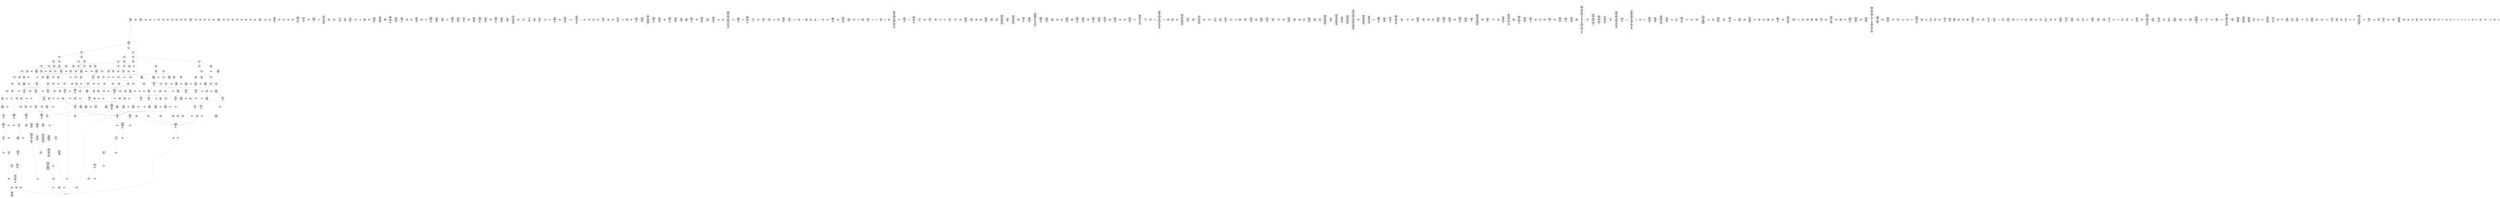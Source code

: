 /* Generated by GvGen v.1.0 (https://www.github.com/stricaud/gvgen) */

digraph G {
compound=true;
   node1 [label="[anywhere]"];
   node2 [label="# 0x0
PUSHX Data
PUSHX Data
MSTORE
PUSHX LogicData
CALLDATASIZE
LT
PUSHX Data
JUMPI
"];
   node3 [label="# 0xd
PUSHX Data
CALLDATALOAD
PUSHX BitData
SHR
PUSHX LogicData
GT
PUSHX Data
JUMPI
"];
   node4 [label="# 0x1e
PUSHX LogicData
GT
PUSHX Data
JUMPI
"];
   node5 [label="# 0x29
PUSHX LogicData
GT
PUSHX Data
JUMPI
"];
   node6 [label="# 0x34
PUSHX LogicData
EQ
PUSHX Data
JUMPI
"];
   node7 [label="# 0x3f
PUSHX LogicData
EQ
PUSHX Data
JUMPI
"];
   node8 [label="# 0x4a
PUSHX LogicData
EQ
PUSHX Data
JUMPI
"];
   node9 [label="# 0x55
PUSHX LogicData
EQ
PUSHX Data
JUMPI
"];
   node10 [label="# 0x60
PUSHX LogicData
EQ
PUSHX Data
JUMPI
"];
   node11 [label="# 0x6b
PUSHX LogicData
EQ
PUSHX Data
JUMPI
"];
   node12 [label="# 0x76
PUSHX Data
REVERT
"];
   node13 [label="# 0x7a
JUMPDEST
PUSHX LogicData
EQ
PUSHX Data
JUMPI
"];
   node14 [label="# 0x86
PUSHX LogicData
EQ
PUSHX Data
JUMPI
"];
   node15 [label="# 0x91
PUSHX LogicData
EQ
PUSHX Data
JUMPI
"];
   node16 [label="# 0x9c
PUSHX LogicData
EQ
PUSHX Data
JUMPI
"];
   node17 [label="# 0xa7
PUSHX LogicData
EQ
PUSHX Data
JUMPI
"];
   node18 [label="# 0xb2
PUSHX LogicData
EQ
PUSHX Data
JUMPI
"];
   node19 [label="# 0xbd
PUSHX Data
REVERT
"];
   node20 [label="# 0xc1
JUMPDEST
PUSHX LogicData
GT
PUSHX Data
JUMPI
"];
   node21 [label="# 0xcd
PUSHX LogicData
EQ
PUSHX Data
JUMPI
"];
   node22 [label="# 0xd8
PUSHX LogicData
EQ
PUSHX Data
JUMPI
"];
   node23 [label="# 0xe3
PUSHX LogicData
EQ
PUSHX Data
JUMPI
"];
   node24 [label="# 0xee
PUSHX LogicData
EQ
PUSHX Data
JUMPI
"];
   node25 [label="# 0xf9
PUSHX LogicData
EQ
PUSHX Data
JUMPI
"];
   node26 [label="# 0x104
PUSHX LogicData
EQ
PUSHX Data
JUMPI
"];
   node27 [label="# 0x10f
PUSHX Data
REVERT
"];
   node28 [label="# 0x113
JUMPDEST
PUSHX LogicData
EQ
PUSHX Data
JUMPI
"];
   node29 [label="# 0x11f
PUSHX LogicData
EQ
PUSHX Data
JUMPI
"];
   node30 [label="# 0x12a
PUSHX LogicData
EQ
PUSHX Data
JUMPI
"];
   node31 [label="# 0x135
PUSHX LogicData
EQ
PUSHX Data
JUMPI
"];
   node32 [label="# 0x140
PUSHX LogicData
EQ
PUSHX Data
JUMPI
"];
   node33 [label="# 0x14b
PUSHX Data
REVERT
"];
   node34 [label="# 0x14f
JUMPDEST
PUSHX LogicData
GT
PUSHX Data
JUMPI
"];
   node35 [label="# 0x15b
PUSHX LogicData
GT
PUSHX Data
JUMPI
"];
   node36 [label="# 0x166
PUSHX LogicData
EQ
PUSHX Data
JUMPI
"];
   node37 [label="# 0x171
PUSHX LogicData
EQ
PUSHX Data
JUMPI
"];
   node38 [label="# 0x17c
PUSHX LogicData
EQ
PUSHX Data
JUMPI
"];
   node39 [label="# 0x187
PUSHX LogicData
EQ
PUSHX Data
JUMPI
"];
   node40 [label="# 0x192
PUSHX LogicData
EQ
PUSHX Data
JUMPI
"];
   node41 [label="# 0x19d
PUSHX LogicData
EQ
PUSHX Data
JUMPI
"];
   node42 [label="# 0x1a8
PUSHX Data
REVERT
"];
   node43 [label="# 0x1ac
JUMPDEST
PUSHX LogicData
EQ
PUSHX Data
JUMPI
"];
   node44 [label="# 0x1b8
PUSHX LogicData
EQ
PUSHX Data
JUMPI
"];
   node45 [label="# 0x1c3
PUSHX LogicData
EQ
PUSHX Data
JUMPI
"];
   node46 [label="# 0x1ce
PUSHX LogicData
EQ
PUSHX Data
JUMPI
"];
   node47 [label="# 0x1d9
PUSHX LogicData
EQ
PUSHX Data
JUMPI
"];
   node48 [label="# 0x1e4
PUSHX LogicData
EQ
PUSHX Data
JUMPI
"];
   node49 [label="# 0x1ef
PUSHX Data
REVERT
"];
   node50 [label="# 0x1f3
JUMPDEST
PUSHX LogicData
GT
PUSHX Data
JUMPI
"];
   node51 [label="# 0x1ff
PUSHX LogicData
EQ
PUSHX Data
JUMPI
"];
   node52 [label="# 0x20a
PUSHX LogicData
EQ
PUSHX Data
JUMPI
"];
   node53 [label="# 0x215
PUSHX LogicData
EQ
PUSHX Data
JUMPI
"];
   node54 [label="# 0x220
PUSHX LogicData
EQ
PUSHX Data
JUMPI
"];
   node55 [label="# 0x22b
PUSHX LogicData
EQ
PUSHX Data
JUMPI
"];
   node56 [label="# 0x236
PUSHX LogicData
EQ
PUSHX Data
JUMPI
"];
   node57 [label="# 0x241
PUSHX Data
REVERT
"];
   node58 [label="# 0x245
JUMPDEST
PUSHX LogicData
EQ
PUSHX Data
JUMPI
"];
   node59 [label="# 0x251
PUSHX LogicData
EQ
PUSHX Data
JUMPI
"];
   node60 [label="# 0x25c
PUSHX LogicData
EQ
PUSHX Data
JUMPI
"];
   node61 [label="# 0x267
PUSHX LogicData
EQ
PUSHX Data
JUMPI
"];
   node62 [label="# 0x272
PUSHX LogicData
EQ
PUSHX Data
JUMPI
"];
   node63 [label="# 0x27d
JUMPDEST
PUSHX Data
REVERT
"];
   node64 [label="# 0x282
JUMPDEST
CALLVALUE
ISZERO
PUSHX Data
JUMPI
"];
   node65 [label="# 0x28a
PUSHX Data
REVERT
"];
   node66 [label="# 0x28e
JUMPDEST
PUSHX Data
PUSHX Data
CALLDATASIZE
PUSHX Data
PUSHX Data
JUMP
"];
   node67 [label="# 0x29d
JUMPDEST
PUSHX Data
JUMP
"];
   node68 [label="# 0x2a2
JUMPDEST
PUSHX MemData
MLOAD
ISZERO
ISZERO
MSTORE
PUSHX ArithData
ADD
"];
   node69 [label="# 0x2ae
JUMPDEST
PUSHX MemData
MLOAD
SUB
RETURN
"];
   node70 [label="# 0x2b7
JUMPDEST
CALLVALUE
ISZERO
PUSHX Data
JUMPI
"];
   node71 [label="# 0x2bf
PUSHX Data
REVERT
"];
   node72 [label="# 0x2c3
JUMPDEST
PUSHX Data
PUSHX Data
JUMP
"];
   node73 [label="# 0x2cc
JUMPDEST
PUSHX MemData
MLOAD
PUSHX Data
PUSHX Data
JUMP
"];
   node74 [label="# 0x2d9
JUMPDEST
CALLVALUE
ISZERO
PUSHX Data
JUMPI
"];
   node75 [label="# 0x2e1
PUSHX Data
REVERT
"];
   node76 [label="# 0x2e5
JUMPDEST
PUSHX Data
PUSHX Data
CALLDATASIZE
PUSHX Data
PUSHX Data
JUMP
"];
   node77 [label="# 0x2f4
JUMPDEST
PUSHX Data
JUMP
"];
   node78 [label="# 0x2f9
JUMPDEST
PUSHX MemData
MLOAD
PUSHX ArithData
PUSHX BitData
PUSHX BitData
SHL
SUB
AND
MSTORE
PUSHX ArithData
ADD
PUSHX Data
JUMP
"];
   node79 [label="# 0x311
JUMPDEST
CALLVALUE
ISZERO
PUSHX Data
JUMPI
"];
   node80 [label="# 0x319
PUSHX Data
REVERT
"];
   node81 [label="# 0x31d
JUMPDEST
PUSHX Data
PUSHX Data
CALLDATASIZE
PUSHX Data
PUSHX Data
JUMP
"];
   node82 [label="# 0x32c
JUMPDEST
PUSHX Data
JUMP
"];
   node83 [label="# 0x331
JUMPDEST
STOP
"];
   node84 [label="# 0x333
JUMPDEST
CALLVALUE
ISZERO
PUSHX Data
JUMPI
"];
   node85 [label="# 0x33b
PUSHX Data
REVERT
"];
   node86 [label="# 0x33f
JUMPDEST
PUSHX Data
PUSHX StorData
SLOAD
JUMP
"];
   node87 [label="# 0x349
JUMPDEST
PUSHX MemData
MLOAD
MSTORE
PUSHX ArithData
ADD
PUSHX Data
JUMP
"];
   node88 [label="# 0x357
JUMPDEST
CALLVALUE
ISZERO
PUSHX Data
JUMPI
"];
   node89 [label="# 0x35f
PUSHX Data
REVERT
"];
   node90 [label="# 0x363
JUMPDEST
PUSHX Data
PUSHX Data
CALLDATASIZE
PUSHX Data
PUSHX Data
JUMP
"];
   node91 [label="# 0x372
JUMPDEST
PUSHX Data
JUMP
"];
   node92 [label="# 0x377
JUMPDEST
CALLVALUE
ISZERO
PUSHX Data
JUMPI
"];
   node93 [label="# 0x37f
PUSHX Data
REVERT
"];
   node94 [label="# 0x383
JUMPDEST
PUSHX Data
PUSHX Data
CALLDATASIZE
PUSHX Data
PUSHX Data
JUMP
"];
   node95 [label="# 0x392
JUMPDEST
PUSHX Data
JUMP
"];
   node96 [label="# 0x397
JUMPDEST
CALLVALUE
ISZERO
PUSHX Data
JUMPI
"];
   node97 [label="# 0x39f
PUSHX Data
REVERT
"];
   node98 [label="# 0x3a3
JUMPDEST
PUSHX Data
PUSHX Data
JUMP
"];
   node99 [label="# 0x3ac
JUMPDEST
CALLVALUE
ISZERO
PUSHX Data
JUMPI
"];
   node100 [label="# 0x3b4
PUSHX Data
REVERT
"];
   node101 [label="# 0x3b8
JUMPDEST
PUSHX Data
PUSHX Data
CALLDATASIZE
PUSHX Data
PUSHX Data
JUMP
"];
   node102 [label="# 0x3c7
JUMPDEST
PUSHX Data
JUMP
"];
   node103 [label="# 0x3cc
JUMPDEST
CALLVALUE
ISZERO
PUSHX Data
JUMPI
"];
   node104 [label="# 0x3d4
PUSHX Data
REVERT
"];
   node105 [label="# 0x3d8
JUMPDEST
PUSHX Data
PUSHX StorData
SLOAD
JUMP
"];
   node106 [label="# 0x3e2
JUMPDEST
CALLVALUE
ISZERO
PUSHX Data
JUMPI
"];
   node107 [label="# 0x3ea
PUSHX Data
REVERT
"];
   node108 [label="# 0x3ee
JUMPDEST
PUSHX Data
PUSHX Data
JUMP
"];
   node109 [label="# 0x3f7
JUMPDEST
CALLVALUE
ISZERO
PUSHX Data
JUMPI
"];
   node110 [label="# 0x3ff
PUSHX Data
REVERT
"];
   node111 [label="# 0x403
JUMPDEST
PUSHX Data
PUSHX Data
CALLDATASIZE
PUSHX Data
PUSHX Data
JUMP
"];
   node112 [label="# 0x412
JUMPDEST
PUSHX Data
JUMP
"];
   node113 [label="# 0x417
JUMPDEST
CALLVALUE
ISZERO
PUSHX Data
JUMPI
"];
   node114 [label="# 0x41f
PUSHX Data
REVERT
"];
   node115 [label="# 0x423
JUMPDEST
PUSHX Data
PUSHX Data
CALLDATASIZE
PUSHX Data
PUSHX Data
JUMP
"];
   node116 [label="# 0x432
JUMPDEST
PUSHX Data
JUMP
"];
   node117 [label="# 0x437
JUMPDEST
CALLVALUE
ISZERO
PUSHX Data
JUMPI
"];
   node118 [label="# 0x43f
PUSHX Data
REVERT
"];
   node119 [label="# 0x443
JUMPDEST
PUSHX Data
PUSHX Data
CALLDATASIZE
PUSHX Data
PUSHX Data
JUMP
"];
   node120 [label="# 0x452
JUMPDEST
PUSHX Data
JUMP
"];
   node121 [label="# 0x457
JUMPDEST
CALLVALUE
ISZERO
PUSHX Data
JUMPI
"];
   node122 [label="# 0x45f
PUSHX Data
REVERT
"];
   node123 [label="# 0x463
JUMPDEST
PUSHX StorData
SLOAD
PUSHX Data
PUSHX Data
DIV
PUSHX BitData
AND
JUMP
"];
   node124 [label="# 0x477
JUMPDEST
CALLVALUE
ISZERO
PUSHX Data
JUMPI
"];
   node125 [label="# 0x47f
PUSHX Data
REVERT
"];
   node126 [label="# 0x483
JUMPDEST
PUSHX Data
PUSHX Data
JUMP
"];
   node127 [label="# 0x48c
JUMPDEST
CALLVALUE
ISZERO
PUSHX Data
JUMPI
"];
   node128 [label="# 0x494
PUSHX Data
REVERT
"];
   node129 [label="# 0x498
JUMPDEST
PUSHX Data
PUSHX Data
CALLDATASIZE
PUSHX Data
PUSHX Data
JUMP
"];
   node130 [label="# 0x4a7
JUMPDEST
PUSHX Data
JUMP
"];
   node131 [label="# 0x4ac
JUMPDEST
PUSHX MemData
MLOAD
PUSHX Data
PUSHX Data
JUMP
"];
   node132 [label="# 0x4b9
JUMPDEST
CALLVALUE
ISZERO
PUSHX Data
JUMPI
"];
   node133 [label="# 0x4c1
PUSHX Data
REVERT
"];
   node134 [label="# 0x4c5
JUMPDEST
PUSHX StorData
SLOAD
PUSHX Data
PUSHX BitData
AND
JUMP
"];
   node135 [label="# 0x4d3
JUMPDEST
CALLVALUE
ISZERO
PUSHX Data
JUMPI
"];
   node136 [label="# 0x4db
PUSHX Data
REVERT
"];
   node137 [label="# 0x4df
JUMPDEST
PUSHX Data
PUSHX Data
JUMP
"];
   node138 [label="# 0x4e8
JUMPDEST
CALLVALUE
ISZERO
PUSHX Data
JUMPI
"];
   node139 [label="# 0x4f0
PUSHX Data
REVERT
"];
   node140 [label="# 0x4f4
JUMPDEST
PUSHX Data
PUSHX Data
CALLDATASIZE
PUSHX Data
PUSHX Data
JUMP
"];
   node141 [label="# 0x503
JUMPDEST
PUSHX Data
JUMP
"];
   node142 [label="# 0x508
JUMPDEST
CALLVALUE
ISZERO
PUSHX Data
JUMPI
"];
   node143 [label="# 0x510
PUSHX Data
REVERT
"];
   node144 [label="# 0x514
JUMPDEST
PUSHX StorData
SLOAD
PUSHX Data
PUSHX Data
DIV
PUSHX BitData
AND
JUMP
"];
   node145 [label="# 0x527
JUMPDEST
CALLVALUE
ISZERO
PUSHX Data
JUMPI
"];
   node146 [label="# 0x52f
PUSHX Data
REVERT
"];
   node147 [label="# 0x533
JUMPDEST
PUSHX Data
PUSHX Data
CALLDATASIZE
PUSHX Data
PUSHX Data
JUMP
"];
   node148 [label="# 0x542
JUMPDEST
PUSHX Data
JUMP
"];
   node149 [label="# 0x547
JUMPDEST
CALLVALUE
ISZERO
PUSHX Data
JUMPI
"];
   node150 [label="# 0x54f
PUSHX Data
REVERT
"];
   node151 [label="# 0x553
JUMPDEST
PUSHX Data
PUSHX Data
JUMP
"];
   node152 [label="# 0x55c
JUMPDEST
CALLVALUE
ISZERO
PUSHX Data
JUMPI
"];
   node153 [label="# 0x564
PUSHX Data
REVERT
"];
   node154 [label="# 0x568
JUMPDEST
PUSHX Data
PUSHX Data
CALLDATASIZE
PUSHX Data
PUSHX Data
JUMP
"];
   node155 [label="# 0x577
JUMPDEST
PUSHX Data
JUMP
"];
   node156 [label="# 0x57c
JUMPDEST
CALLVALUE
ISZERO
PUSHX Data
JUMPI
"];
   node157 [label="# 0x584
PUSHX Data
REVERT
"];
   node158 [label="# 0x588
JUMPDEST
PUSHX Data
PUSHX Data
CALLDATASIZE
PUSHX Data
PUSHX Data
JUMP
"];
   node159 [label="# 0x597
JUMPDEST
PUSHX Data
JUMP
"];
   node160 [label="# 0x59c
JUMPDEST
CALLVALUE
ISZERO
PUSHX Data
JUMPI
"];
   node161 [label="# 0x5a4
PUSHX Data
REVERT
"];
   node162 [label="# 0x5a8
JUMPDEST
PUSHX Data
PUSHX Data
CALLDATASIZE
PUSHX Data
PUSHX Data
JUMP
"];
   node163 [label="# 0x5b7
JUMPDEST
PUSHX Data
JUMP
"];
   node164 [label="# 0x5bc
JUMPDEST
PUSHX MemData
MLOAD
PUSHX Data
PUSHX Data
JUMP
"];
   node165 [label="# 0x5c9
JUMPDEST
CALLVALUE
ISZERO
PUSHX Data
JUMPI
"];
   node166 [label="# 0x5d1
PUSHX Data
REVERT
"];
   node167 [label="# 0x5d5
JUMPDEST
PUSHX StorData
SLOAD
PUSHX ArithData
PUSHX BitData
PUSHX BitData
SHL
SUB
AND
PUSHX Data
JUMP
"];
   node168 [label="# 0x5e7
JUMPDEST
CALLVALUE
ISZERO
PUSHX Data
JUMPI
"];
   node169 [label="# 0x5ef
PUSHX Data
REVERT
"];
   node170 [label="# 0x5f3
JUMPDEST
PUSHX Data
PUSHX StorData
SLOAD
JUMP
"];
   node171 [label="# 0x5fd
JUMPDEST
CALLVALUE
ISZERO
PUSHX Data
JUMPI
"];
   node172 [label="# 0x605
PUSHX Data
REVERT
"];
   node173 [label="# 0x609
JUMPDEST
PUSHX Data
PUSHX Data
JUMP
"];
   node174 [label="# 0x612
JUMPDEST
CALLVALUE
ISZERO
PUSHX Data
JUMPI
"];
   node175 [label="# 0x61a
PUSHX Data
REVERT
"];
   node176 [label="# 0x61e
JUMPDEST
PUSHX Data
PUSHX Data
CALLDATASIZE
PUSHX Data
PUSHX Data
JUMP
"];
   node177 [label="# 0x62d
JUMPDEST
PUSHX Data
JUMP
"];
   node178 [label="# 0x632
JUMPDEST
PUSHX Data
PUSHX Data
CALLDATASIZE
PUSHX Data
PUSHX Data
JUMP
"];
   node179 [label="# 0x640
JUMPDEST
PUSHX Data
JUMP
"];
   node180 [label="# 0x645
JUMPDEST
CALLVALUE
ISZERO
PUSHX Data
JUMPI
"];
   node181 [label="# 0x64d
PUSHX Data
REVERT
"];
   node182 [label="# 0x651
JUMPDEST
PUSHX Data
PUSHX Data
CALLDATASIZE
PUSHX Data
PUSHX Data
JUMP
"];
   node183 [label="# 0x660
JUMPDEST
PUSHX Data
JUMP
"];
   node184 [label="# 0x665
JUMPDEST
CALLVALUE
ISZERO
PUSHX Data
JUMPI
"];
   node185 [label="# 0x66d
PUSHX Data
REVERT
"];
   node186 [label="# 0x671
JUMPDEST
PUSHX Data
PUSHX Data
JUMP
"];
   node187 [label="# 0x67a
JUMPDEST
CALLVALUE
ISZERO
PUSHX Data
JUMPI
"];
   node188 [label="# 0x682
PUSHX Data
REVERT
"];
   node189 [label="# 0x686
JUMPDEST
PUSHX Data
PUSHX Data
CALLDATASIZE
PUSHX Data
PUSHX Data
JUMP
"];
   node190 [label="# 0x695
JUMPDEST
PUSHX Data
JUMP
"];
   node191 [label="# 0x69a
JUMPDEST
CALLVALUE
ISZERO
PUSHX Data
JUMPI
"];
   node192 [label="# 0x6a2
PUSHX Data
REVERT
"];
   node193 [label="# 0x6a6
JUMPDEST
PUSHX Data
PUSHX Data
CALLDATASIZE
PUSHX Data
PUSHX Data
JUMP
"];
   node194 [label="# 0x6b5
JUMPDEST
PUSHX Data
JUMP
"];
   node195 [label="# 0x6ba
JUMPDEST
CALLVALUE
ISZERO
PUSHX Data
JUMPI
"];
   node196 [label="# 0x6c2
PUSHX Data
REVERT
"];
   node197 [label="# 0x6c6
JUMPDEST
PUSHX Data
PUSHX Data
CALLDATASIZE
PUSHX Data
PUSHX Data
JUMP
"];
   node198 [label="# 0x6d5
JUMPDEST
PUSHX Data
JUMP
"];
   node199 [label="# 0x6da
JUMPDEST
CALLVALUE
ISZERO
PUSHX Data
JUMPI
"];
   node200 [label="# 0x6e2
PUSHX Data
REVERT
"];
   node201 [label="# 0x6e6
JUMPDEST
PUSHX Data
PUSHX Data
CALLDATASIZE
PUSHX Data
PUSHX Data
JUMP
"];
   node202 [label="# 0x6f5
JUMPDEST
PUSHX Data
JUMP
"];
   node203 [label="# 0x6fa
JUMPDEST
CALLVALUE
ISZERO
PUSHX Data
JUMPI
"];
   node204 [label="# 0x702
PUSHX Data
REVERT
"];
   node205 [label="# 0x706
JUMPDEST
PUSHX Data
PUSHX Data
CALLDATASIZE
PUSHX Data
PUSHX Data
JUMP
"];
   node206 [label="# 0x715
JUMPDEST
PUSHX Data
JUMP
"];
   node207 [label="# 0x71a
JUMPDEST
PUSHX MemData
MLOAD
PUSHX Data
PUSHX Data
JUMP
"];
   node208 [label="# 0x727
JUMPDEST
CALLVALUE
ISZERO
PUSHX Data
JUMPI
"];
   node209 [label="# 0x72f
PUSHX Data
REVERT
"];
   node210 [label="# 0x733
JUMPDEST
PUSHX Data
PUSHX Data
CALLDATASIZE
PUSHX Data
PUSHX Data
JUMP
"];
   node211 [label="# 0x742
JUMPDEST
PUSHX Data
JUMP
"];
   node212 [label="# 0x747
JUMPDEST
PUSHX Data
PUSHX Data
CALLDATASIZE
PUSHX Data
PUSHX Data
JUMP
"];
   node213 [label="# 0x755
JUMPDEST
PUSHX Data
JUMP
"];
   node214 [label="# 0x75a
JUMPDEST
CALLVALUE
ISZERO
PUSHX Data
JUMPI
"];
   node215 [label="# 0x762
PUSHX Data
REVERT
"];
   node216 [label="# 0x766
JUMPDEST
PUSHX Data
PUSHX StorData
SLOAD
JUMP
"];
   node217 [label="# 0x770
JUMPDEST
CALLVALUE
ISZERO
PUSHX Data
JUMPI
"];
   node218 [label="# 0x778
PUSHX Data
REVERT
"];
   node219 [label="# 0x77c
JUMPDEST
PUSHX Data
PUSHX Data
CALLDATASIZE
PUSHX Data
PUSHX Data
JUMP
"];
   node220 [label="# 0x78b
JUMPDEST
PUSHX Data
PUSHX Data
MSTORE
PUSHX Data
MSTORE
PUSHX Data
SHA3
SLOAD
PUSHX BitData
AND
JUMP
"];
   node221 [label="# 0x7a0
JUMPDEST
CALLVALUE
ISZERO
PUSHX Data
JUMPI
"];
   node222 [label="# 0x7a8
PUSHX Data
REVERT
"];
   node223 [label="# 0x7ac
JUMPDEST
PUSHX Data
PUSHX Data
CALLDATASIZE
PUSHX Data
PUSHX Data
JUMP
"];
   node224 [label="# 0x7bb
JUMPDEST
PUSHX Data
JUMP
"];
   node225 [label="# 0x7c0
JUMPDEST
CALLVALUE
ISZERO
PUSHX Data
JUMPI
"];
   node226 [label="# 0x7c8
PUSHX Data
REVERT
"];
   node227 [label="# 0x7cc
JUMPDEST
PUSHX Data
PUSHX Data
CALLDATASIZE
PUSHX Data
PUSHX Data
JUMP
"];
   node228 [label="# 0x7db
JUMPDEST
PUSHX Data
JUMP
"];
   node229 [label="# 0x7e0
JUMPDEST
CALLVALUE
ISZERO
PUSHX Data
JUMPI
"];
   node230 [label="# 0x7e8
PUSHX Data
REVERT
"];
   node231 [label="# 0x7ec
JUMPDEST
PUSHX Data
PUSHX Data
CALLDATASIZE
PUSHX Data
PUSHX Data
JUMP
"];
   node232 [label="# 0x7fb
JUMPDEST
PUSHX Data
JUMP
"];
   node233 [label="# 0x800
JUMPDEST
CALLVALUE
ISZERO
PUSHX Data
JUMPI
"];
   node234 [label="# 0x808
PUSHX Data
REVERT
"];
   node235 [label="# 0x80c
JUMPDEST
PUSHX Data
PUSHX Data
CALLDATASIZE
PUSHX Data
PUSHX Data
JUMP
"];
   node236 [label="# 0x81b
JUMPDEST
PUSHX Data
JUMP
"];
   node237 [label="# 0x820
JUMPDEST
PUSHX Data
PUSHX ArithData
PUSHX BitData
PUSHX BitData
SHL
SUB
NOT
AND
PUSHX BitData
PUSHX BitData
SHL
EQ
PUSHX Data
JUMPI
"];
   node238 [label="# 0x83c
PUSHX ArithData
PUSHX BitData
PUSHX BitData
SHL
SUB
NOT
AND
PUSHX BitData
PUSHX BitData
SHL
EQ
"];
   node239 [label="# 0x851
JUMPDEST
PUSHX Data
JUMPI
"];
   node240 [label="# 0x857
PUSHX BitData
PUSHX BitData
SHL
PUSHX ArithData
PUSHX BitData
PUSHX BitData
SHL
SUB
NOT
AND
EQ
"];
   node241 [label="# 0x86c
JUMPDEST
JUMP
"];
   node242 [label="# 0x872
JUMPDEST
PUSHX Data
PUSHX StorData
SLOAD
PUSHX Data
PUSHX Data
JUMP
"];
   node243 [label="# 0x881
JUMPDEST
PUSHX ArithData
ADD
PUSHX ArithData
DIV
MUL
PUSHX ArithData
ADD
PUSHX MemData
MLOAD
ADD
PUSHX Data
MSTORE
MSTORE
PUSHX ArithData
ADD
SLOAD
PUSHX Data
PUSHX Data
JUMP
"];
   node244 [label="# 0x8ad
JUMPDEST
ISZERO
PUSHX Data
JUMPI
"];
   node245 [label="# 0x8b4
PUSHX LogicData
LT
PUSHX Data
JUMPI
"];
   node246 [label="# 0x8bc
PUSHX ArithData
SLOAD
DIV
MUL
MSTORE
PUSHX ArithData
ADD
PUSHX Data
JUMP
"];
   node247 [label="# 0x8cf
JUMPDEST
ADD
PUSHX Data
MSTORE
PUSHX Data
PUSHX Data
SHA3
"];
   node248 [label="# 0x8dd
JUMPDEST
SLOAD
MSTORE
PUSHX ArithData
ADD
PUSHX ArithData
ADD
GT
PUSHX Data
JUMPI
"];
   node249 [label="# 0x8f1
SUB
PUSHX BitData
AND
ADD
"];
   node250 [label="# 0x8fa
JUMPDEST
JUMP
"];
   node251 [label="# 0x904
JUMPDEST
PUSHX Data
PUSHX Data
PUSHX Data
JUMP
"];
   node252 [label="# 0x90f
JUMPDEST
PUSHX Data
JUMPI
"];
   node253 [label="# 0x914
PUSHX MemData
MLOAD
PUSHX BitData
PUSHX BitData
SHL
MSTORE
PUSHX ArithData
ADD
PUSHX MemData
MLOAD
SUB
REVERT
"];
   node254 [label="# 0x92c
JUMPDEST
PUSHX Data
MSTORE
PUSHX Data
PUSHX Data
MSTORE
PUSHX Data
SHA3
SLOAD
PUSHX ArithData
PUSHX BitData
PUSHX BitData
SHL
SUB
AND
JUMP
"];
   node255 [label="# 0x948
JUMPDEST
PUSHX Data
PUSHX Data
PUSHX Data
JUMP
"];
   node256 [label="# 0x953
JUMPDEST
PUSHX ArithData
PUSHX BitData
PUSHX BitData
SHL
SUB
AND
PUSHX ArithData
PUSHX BitData
PUSHX BitData
SHL
SUB
AND
EQ
ISZERO
PUSHX Data
JUMPI
"];
   node257 [label="# 0x970
PUSHX MemData
MLOAD
PUSHX BitData
PUSHX BitData
SHL
MSTORE
PUSHX ArithData
ADD
PUSHX MemData
MLOAD
SUB
REVERT
"];
   node258 [label="# 0x988
JUMPDEST
CALLER
PUSHX ArithData
PUSHX BitData
PUSHX BitData
SHL
SUB
AND
EQ
PUSHX Data
JUMPI
"];
   node259 [label="# 0x999
PUSHX Data
CALLER
PUSHX Data
JUMP
"];
   node260 [label="# 0x9a2
JUMPDEST
PUSHX Data
JUMPI
"];
   node261 [label="# 0x9a7
PUSHX MemData
MLOAD
PUSHX BitData
PUSHX BitData
SHL
MSTORE
PUSHX ArithData
ADD
PUSHX MemData
MLOAD
SUB
REVERT
"];
   node262 [label="# 0x9bf
JUMPDEST
PUSHX Data
PUSHX Data
JUMP
"];
   node263 [label="# 0x9ca
JUMPDEST
JUMP
"];
   node264 [label="# 0x9cf
JUMPDEST
PUSHX StorData
SLOAD
PUSHX ArithData
PUSHX BitData
PUSHX BitData
SHL
SUB
AND
CALLER
EQ
PUSHX Data
JUMPI
"];
   node265 [label="# 0x9e2
PUSHX MemData
MLOAD
PUSHX BitData
PUSHX BitData
SHL
MSTORE
PUSHX ArithData
ADD
PUSHX Data
PUSHX Data
JUMP
"];
   node266 [label="# 0x9f9
JUMPDEST
PUSHX MemData
MLOAD
SUB
REVERT
"];
   node267 [label="# 0xa02
JUMPDEST
MLOAD
PUSHX Data
PUSHX Data
PUSHX ArithData
ADD
PUSHX Data
JUMP
"];
   node268 [label="# 0xa15
JUMPDEST
JUMP
"];
   node269 [label="# 0xa19
JUMPDEST
PUSHX StorData
SLOAD
PUSHX ArithData
PUSHX BitData
PUSHX BitData
SHL
SUB
AND
CALLER
EQ
PUSHX Data
JUMPI
"];
   node270 [label="# 0xa2c
PUSHX MemData
MLOAD
PUSHX BitData
PUSHX BitData
SHL
MSTORE
PUSHX ArithData
ADD
PUSHX Data
PUSHX Data
JUMP
"];
   node271 [label="# 0xa43
JUMPDEST
PUSHX StorData
SLOAD
PUSHX BitData
NOT
AND
ISZERO
ISZERO
OR
SSTORE
JUMP
"];
   node272 [label="# 0xa56
JUMPDEST
PUSHX StorData
SLOAD
PUSHX StorData
SLOAD
SUB
PUSHX BitData
NOT
ADD
JUMP
"];
   node273 [label="# 0xa64
JUMPDEST
PUSHX Data
PUSHX Data
JUMP
"];
   node274 [label="# 0xa6f
JUMPDEST
PUSHX StorData
SLOAD
PUSHX ArithData
PUSHX BitData
PUSHX BitData
SHL
SUB
AND
CALLER
EQ
PUSHX Data
JUMPI
"];
   node275 [label="# 0xa82
PUSHX MemData
MLOAD
PUSHX BitData
PUSHX BitData
SHL
MSTORE
PUSHX ArithData
ADD
PUSHX Data
PUSHX Data
JUMP
"];
   node276 [label="# 0xa99
JUMPDEST
PUSHX LogicData
PUSHX StorData
SLOAD
EQ
ISZERO
PUSHX Data
JUMPI
"];
   node277 [label="# 0xaa5
PUSHX MemData
MLOAD
PUSHX BitData
PUSHX BitData
SHL
MSTORE
PUSHX Data
PUSHX ArithData
ADD
MSTORE
PUSHX Data
PUSHX ArithData
ADD
MSTORE
PUSHX Data
PUSHX ArithData
ADD
MSTORE
PUSHX ArithData
ADD
PUSHX Data
JUMP
"];
   node278 [label="# 0xaec
JUMPDEST
PUSHX Data
PUSHX Data
SSTORE
PUSHX Data
PUSHX Data
PUSHX StorData
SLOAD
PUSHX ArithData
PUSHX BitData
PUSHX BitData
SHL
SUB
AND
JUMP
"];
   node279 [label="# 0xb05
JUMPDEST
PUSHX ArithData
PUSHX BitData
PUSHX BitData
SHL
SUB
AND
SELFBALANCE
PUSHX MemData
MLOAD
PUSHX Data
PUSHX MemData
MLOAD
SUB
GAS
CALL
RETURNDATASIZE
PUSHX LogicData
EQ
PUSHX Data
JUMPI
"];
   node280 [label="# 0xb2e
PUSHX MemData
MLOAD
PUSHX BitData
NOT
PUSHX ArithData
RETURNDATASIZE
ADD
AND
ADD
PUSHX Data
MSTORE
RETURNDATASIZE
MSTORE
RETURNDATASIZE
PUSHX Data
PUSHX ArithData
ADD
RETURNDATACOPY
PUSHX Data
JUMP
"];
   node281 [label="# 0xb4f
JUMPDEST
PUSHX Data
"];
   node282 [label="# 0xb54
JUMPDEST
PUSHX Data
JUMPI
"];
   node283 [label="# 0xb5e
PUSHX Data
REVERT
"];
   node284 [label="# 0xb62
JUMPDEST
PUSHX Data
PUSHX Data
SSTORE
JUMP
"];
   node285 [label="# 0xb6a
JUMPDEST
PUSHX Data
PUSHX MemData
MLOAD
PUSHX ArithData
ADD
PUSHX Data
MSTORE
PUSHX Data
MSTORE
PUSHX Data
JUMP
"];
   node286 [label="# 0xb85
JUMPDEST
PUSHX StorData
SLOAD
PUSHX ArithData
PUSHX BitData
PUSHX BitData
SHL
SUB
AND
CALLER
EQ
PUSHX Data
JUMPI
"];
   node287 [label="# 0xb98
PUSHX MemData
MLOAD
PUSHX BitData
PUSHX BitData
SHL
MSTORE
PUSHX ArithData
ADD
PUSHX Data
PUSHX Data
JUMP
"];
   node288 [label="# 0xbaf
JUMPDEST
PUSHX Data
SSTORE
JUMP
"];
   node289 [label="# 0xbb4
JUMPDEST
PUSHX StorData
SLOAD
PUSHX ArithData
PUSHX BitData
PUSHX BitData
SHL
SUB
AND
CALLER
EQ
PUSHX Data
JUMPI
"];
   node290 [label="# 0xbc7
PUSHX MemData
MLOAD
PUSHX BitData
PUSHX BitData
SHL
MSTORE
PUSHX ArithData
ADD
PUSHX Data
PUSHX Data
JUMP
"];
   node291 [label="# 0xbde
JUMPDEST
MLOAD
PUSHX Data
PUSHX Data
PUSHX ArithData
ADD
PUSHX Data
JUMP
"];
   node292 [label="# 0xbf1
JUMPDEST
PUSHX StorData
SLOAD
PUSHX Data
PUSHX Data
JUMP
"];
   node293 [label="# 0xbfe
JUMPDEST
PUSHX ArithData
ADD
PUSHX ArithData
DIV
MUL
PUSHX ArithData
ADD
PUSHX MemData
MLOAD
ADD
PUSHX Data
MSTORE
MSTORE
PUSHX ArithData
ADD
SLOAD
PUSHX Data
PUSHX Data
JUMP
"];
   node294 [label="# 0xc2a
JUMPDEST
ISZERO
PUSHX Data
JUMPI
"];
   node295 [label="# 0xc31
PUSHX LogicData
LT
PUSHX Data
JUMPI
"];
   node296 [label="# 0xc39
PUSHX ArithData
SLOAD
DIV
MUL
MSTORE
PUSHX ArithData
ADD
PUSHX Data
JUMP
"];
   node297 [label="# 0xc4c
JUMPDEST
ADD
PUSHX Data
MSTORE
PUSHX Data
PUSHX Data
SHA3
"];
   node298 [label="# 0xc5a
JUMPDEST
SLOAD
MSTORE
PUSHX ArithData
ADD
PUSHX ArithData
ADD
GT
PUSHX Data
JUMPI
"];
   node299 [label="# 0xc6e
SUB
PUSHX BitData
AND
ADD
"];
   node300 [label="# 0xc77
JUMPDEST
JUMP
"];
   node301 [label="# 0xc7f
JUMPDEST
MLOAD
PUSHX Data
PUSHX Data
PUSHX ArithData
PUSHX BitData
PUSHX BitData
SHL
SUB
GT
ISZERO
PUSHX Data
JUMPI
"];
   node302 [label="# 0xc97
PUSHX Data
PUSHX Data
JUMP
"];
   node303 [label="# 0xc9e
JUMPDEST
PUSHX MemData
MLOAD
MSTORE
PUSHX ArithData
MUL
PUSHX ArithData
ADD
ADD
PUSHX Data
MSTORE
ISZERO
PUSHX Data
JUMPI
"];
   node304 [label="# 0xcb8
PUSHX ArithData
ADD
"];
   node305 [label="# 0xcbc
JUMPDEST
PUSHX Data
MLOAD
PUSHX ArithData
ADD
MSTORE
PUSHX Data
MSTORE
PUSHX ArithData
ADD
MSTORE
ADD
MSTORE
MSTORE
PUSHX BitData
NOT
ADD
ADD
PUSHX Data
JUMPI
"];
   node306 [label="# 0xce7
"];
   node307 [label="# 0xce9
JUMPDEST
PUSHX Data
"];
   node308 [label="# 0xcef
JUMPDEST
EQ
PUSHX Data
JUMPI
"];
   node309 [label="# 0xcf7
PUSHX Data
MLOAD
LT
PUSHX Data
JUMPI
"];
   node310 [label="# 0xd04
PUSHX Data
PUSHX Data
JUMP
"];
   node311 [label="# 0xd0b
JUMPDEST
PUSHX ArithData
MUL
PUSHX ArithData
ADD
ADD
MLOAD
PUSHX Data
JUMP
"];
   node312 [label="# 0xd18
JUMPDEST
MLOAD
LT
PUSHX Data
JUMPI
"];
   node313 [label="# 0xd23
PUSHX Data
PUSHX Data
JUMP
"];
   node314 [label="# 0xd2a
JUMPDEST
PUSHX ArithData
MUL
ADD
ADD
MSTORE
PUSHX ArithData
ADD
PUSHX Data
JUMP
"];
   node315 [label="# 0xd3d
JUMPDEST
JUMP
"];
   node316 [label="# 0xd45
JUMPDEST
PUSHX StorData
SLOAD
PUSHX Data
PUSHX Data
JUMP
"];
   node317 [label="# 0xd52
JUMPDEST
PUSHX Data
PUSHX Data
PUSHX Data
JUMP
"];
   node318 [label="# 0xd5d
JUMPDEST
MLOAD
JUMP
"];
   node319 [label="# 0xd64
JUMPDEST
PUSHX Data
PUSHX ArithData
PUSHX BitData
PUSHX BitData
SHL
SUB
AND
PUSHX Data
JUMPI
"];
   node320 [label="# 0xd75
PUSHX MemData
MLOAD
PUSHX BitData
PUSHX BitData
SHL
MSTORE
PUSHX ArithData
ADD
PUSHX MemData
MLOAD
SUB
REVERT
"];
   node321 [label="# 0xd8d
JUMPDEST
PUSHX ArithData
PUSHX BitData
PUSHX BitData
SHL
SUB
AND
PUSHX Data
MSTORE
PUSHX Data
PUSHX Data
MSTORE
PUSHX Data
SHA3
SLOAD
PUSHX ArithData
PUSHX BitData
PUSHX BitData
SHL
SUB
AND
JUMP
"];
   node322 [label="# 0xdb2
JUMPDEST
PUSHX StorData
SLOAD
PUSHX ArithData
PUSHX BitData
PUSHX BitData
SHL
SUB
AND
CALLER
EQ
PUSHX Data
JUMPI
"];
   node323 [label="# 0xdc5
PUSHX MemData
MLOAD
PUSHX BitData
PUSHX BitData
SHL
MSTORE
PUSHX ArithData
ADD
PUSHX Data
PUSHX Data
JUMP
"];
   node324 [label="# 0xddc
JUMPDEST
PUSHX Data
PUSHX Data
PUSHX Data
JUMP
"];
   node325 [label="# 0xde6
JUMPDEST
JUMP
"];
   node326 [label="# 0xde8
JUMPDEST
PUSHX StorData
SLOAD
PUSHX ArithData
PUSHX BitData
PUSHX BitData
SHL
SUB
AND
CALLER
EQ
PUSHX Data
JUMPI
"];
   node327 [label="# 0xdfb
PUSHX MemData
MLOAD
PUSHX BitData
PUSHX BitData
SHL
MSTORE
PUSHX ArithData
ADD
PUSHX Data
PUSHX Data
JUMP
"];
   node328 [label="# 0xe12
JUMPDEST
PUSHX Data
SSTORE
JUMP
"];
   node329 [label="# 0xe17
JUMPDEST
PUSHX StorData
SLOAD
PUSHX ArithData
PUSHX BitData
PUSHX BitData
SHL
SUB
AND
CALLER
EQ
PUSHX Data
JUMPI
"];
   node330 [label="# 0xe2a
PUSHX MemData
MLOAD
PUSHX BitData
PUSHX BitData
SHL
MSTORE
PUSHX ArithData
ADD
PUSHX Data
PUSHX Data
JUMP
"];
   node331 [label="# 0xe41
JUMPDEST
MLOAD
PUSHX Data
PUSHX Data
PUSHX ArithData
ADD
PUSHX Data
JUMP
"];
   node332 [label="# 0xe54
JUMPDEST
PUSHX Data
PUSHX Data
PUSHX Data
PUSHX Data
PUSHX Data
JUMP
"];
   node333 [label="# 0xe64
JUMPDEST
PUSHX Data
PUSHX ArithData
PUSHX BitData
PUSHX BitData
SHL
SUB
GT
ISZERO
PUSHX Data
JUMPI
"];
   node334 [label="# 0xe79
PUSHX Data
PUSHX Data
JUMP
"];
   node335 [label="# 0xe80
JUMPDEST
PUSHX MemData
MLOAD
MSTORE
PUSHX ArithData
MUL
PUSHX ArithData
ADD
ADD
PUSHX Data
MSTORE
ISZERO
PUSHX Data
JUMPI
"];
   node336 [label="# 0xe9a
PUSHX ArithData
ADD
PUSHX ArithData
MUL
CALLDATASIZE
CALLDATACOPY
ADD
"];
   node337 [label="# 0xea9
JUMPDEST
PUSHX Data
PUSHX Data
MLOAD
PUSHX ArithData
ADD
MSTORE
PUSHX Data
MSTORE
PUSHX ArithData
ADD
MSTORE
ADD
MSTORE
JUMP
"];
   node338 [label="# 0xecf
JUMPDEST
PUSHX Data
"];
   node339 [label="# 0xed2
JUMPDEST
EQ
PUSHX Data
JUMPI
"];
   node340 [label="# 0xeda
PUSHX Data
MSTORE
PUSHX Data
PUSHX ArithData
MSTORE
PUSHX Data
SHA3
MLOAD
PUSHX ArithData
ADD
MSTORE
SLOAD
PUSHX ArithData
PUSHX BitData
PUSHX BitData
SHL
SUB
AND
MSTORE
PUSHX BitData
PUSHX BitData
SHL
DIV
PUSHX ArithData
PUSHX BitData
PUSHX BitData
SHL
SUB
AND
ADD
MSTORE
PUSHX BitData
PUSHX BitData
SHL
DIV
PUSHX BitData
AND
ISZERO
ISZERO
ADD
MSTORE
PUSHX Data
JUMPI
"];
   node341 [label="# 0xf34
PUSHX Data
JUMP
"];
   node342 [label="# 0xf38
JUMPDEST
MLOAD
PUSHX ArithData
PUSHX BitData
PUSHX BitData
SHL
SUB
AND
ISZERO
PUSHX Data
JUMPI
"];
   node343 [label="# 0xf49
MLOAD
"];
   node344 [label="# 0xf4d
JUMPDEST
PUSHX ArithData
PUSHX BitData
PUSHX BitData
SHL
SUB
AND
PUSHX ArithData
PUSHX BitData
PUSHX BitData
SHL
SUB
AND
EQ
ISZERO
PUSHX Data
JUMPI
"];
   node345 [label="# 0xf68
PUSHX ArithData
ADD
MLOAD
LT
PUSHX Data
JUMPI
"];
   node346 [label="# 0xf79
PUSHX Data
PUSHX Data
JUMP
"];
   node347 [label="# 0xf80
JUMPDEST
PUSHX ArithData
MUL
PUSHX ArithData
ADD
ADD
MSTORE
"];
   node348 [label="# 0xf8d
JUMPDEST
PUSHX ArithData
ADD
PUSHX Data
JUMP
"];
   node349 [label="# 0xf95
JUMPDEST
JUMP
"];
   node350 [label="# 0xfa1
JUMPDEST
PUSHX Data
PUSHX StorData
SLOAD
PUSHX Data
PUSHX Data
JUMP
"];
   node351 [label="# 0xfb0
JUMPDEST
PUSHX Data
LT
PUSHX Data
JUMPI
"];
   node352 [label="# 0xfba
PUSHX MemData
MLOAD
PUSHX BitData
PUSHX BitData
SHL
MSTORE
PUSHX ArithData
ADD
PUSHX MemData
MLOAD
SUB
REVERT
"];
   node353 [label="# 0xfd2
JUMPDEST
PUSHX StorData
SLOAD
PUSHX LogicData
LT
ISZERO
PUSHX Data
JUMPI
"];
   node354 [label="# 0xfe0
PUSHX Data
"];
   node355 [label="# 0xfe4
JUMPDEST
GT
ISZERO
PUSHX Data
JUMPI
"];
   node356 [label="# 0xfed
"];
   node357 [label="# 0xff0
JUMPDEST
PUSHX Data
PUSHX Data
PUSHX Data
JUMP
"];
   node358 [label="# 0xffb
JUMPDEST
LT
ISZERO
PUSHX Data
JUMPI
"];
   node359 [label="# 0x1006
SUB
LT
ISZERO
PUSHX Data
JUMPI
"];
   node360 [label="# 0x1011
"];
   node361 [label="# 0x1014
JUMPDEST
PUSHX Data
JUMP
"];
   node362 [label="# 0x101a
JUMPDEST
PUSHX Data
"];
   node363 [label="# 0x101e
JUMPDEST
PUSHX Data
PUSHX ArithData
PUSHX BitData
PUSHX BitData
SHL
SUB
GT
ISZERO
PUSHX Data
JUMPI
"];
   node364 [label="# 0x1031
PUSHX Data
PUSHX Data
JUMP
"];
   node365 [label="# 0x1038
JUMPDEST
PUSHX MemData
MLOAD
MSTORE
PUSHX ArithData
MUL
PUSHX ArithData
ADD
ADD
PUSHX Data
MSTORE
ISZERO
PUSHX Data
JUMPI
"];
   node366 [label="# 0x1052
PUSHX ArithData
ADD
PUSHX ArithData
MUL
CALLDATASIZE
CALLDATACOPY
ADD
"];
   node367 [label="# 0x1061
JUMPDEST
PUSHX Data
JUMPI
"];
   node368 [label="# 0x106a
PUSHX Data
JUMP
"];
   node369 [label="# 0x1074
JUMPDEST
PUSHX Data
PUSHX Data
PUSHX Data
JUMP
"];
   node370 [label="# 0x107f
JUMPDEST
PUSHX Data
PUSHX ArithData
ADD
MLOAD
PUSHX Data
JUMPI
"];
   node371 [label="# 0x108d
MLOAD
"];
   node372 [label="# 0x1090
JUMPDEST
"];
   node373 [label="# 0x1092
JUMPDEST
EQ
ISZERO
ISZERO
PUSHX Data
JUMPI
"];
   node374 [label="# 0x109d
EQ
ISZERO
"];
   node375 [label="# 0x10a2
JUMPDEST
ISZERO
PUSHX Data
JUMPI
"];
   node376 [label="# 0x10a8
PUSHX Data
MSTORE
PUSHX Data
PUSHX ArithData
MSTORE
PUSHX Data
SHA3
MLOAD
PUSHX ArithData
ADD
MSTORE
SLOAD
PUSHX ArithData
PUSHX BitData
PUSHX BitData
SHL
SUB
AND
MSTORE
PUSHX BitData
PUSHX BitData
SHL
DIV
PUSHX ArithData
PUSHX BitData
PUSHX BitData
SHL
SUB
AND
ADD
MSTORE
PUSHX BitData
PUSHX BitData
SHL
DIV
PUSHX BitData
AND
ISZERO
ISZERO
ADD
MSTORE
PUSHX Data
JUMPI
"];
   node377 [label="# 0x1102
PUSHX Data
JUMP
"];
   node378 [label="# 0x1106
JUMPDEST
MLOAD
PUSHX ArithData
PUSHX BitData
PUSHX BitData
SHL
SUB
AND
ISZERO
PUSHX Data
JUMPI
"];
   node379 [label="# 0x1117
MLOAD
"];
   node380 [label="# 0x111b
JUMPDEST
PUSHX ArithData
PUSHX BitData
PUSHX BitData
SHL
SUB
AND
PUSHX ArithData
PUSHX BitData
PUSHX BitData
SHL
SUB
AND
EQ
ISZERO
PUSHX Data
JUMPI
"];
   node381 [label="# 0x1136
PUSHX ArithData
ADD
MLOAD
LT
PUSHX Data
JUMPI
"];
   node382 [label="# 0x1147
PUSHX Data
PUSHX Data
JUMP
"];
   node383 [label="# 0x114e
JUMPDEST
PUSHX ArithData
MUL
PUSHX ArithData
ADD
ADD
MSTORE
"];
   node384 [label="# 0x115b
JUMPDEST
PUSHX ArithData
ADD
PUSHX Data
JUMP
"];
   node385 [label="# 0x1163
JUMPDEST
MSTORE
"];
   node386 [label="# 0x116f
JUMPDEST
JUMP
"];
   node387 [label="# 0x1176
JUMPDEST
PUSHX LogicData
GT
ISZERO
PUSHX Data
JUMPI
"];
   node388 [label="# 0x1182
PUSHX StorData
SLOAD
GT
ISZERO
"];
   node389 [label="# 0x1189
JUMPDEST
PUSHX Data
JUMPI
"];
   node390 [label="# 0x118e
PUSHX MemData
MLOAD
PUSHX BitData
PUSHX BitData
SHL
MSTORE
PUSHX ArithData
ADD
PUSHX Data
PUSHX Data
JUMP
"];
   node391 [label="# 0x11a5
JUMPDEST
PUSHX StorData
SLOAD
PUSHX Data
PUSHX Data
JUMP
"];
   node392 [label="# 0x11b1
JUMPDEST
PUSHX Data
PUSHX Data
JUMP
"];
   node393 [label="# 0x11bb
JUMPDEST
GT
ISZERO
PUSHX Data
JUMPI
"];
   node394 [label="# 0x11c2
PUSHX MemData
MLOAD
PUSHX BitData
PUSHX BitData
SHL
MSTORE
PUSHX ArithData
ADD
PUSHX Data
PUSHX Data
JUMP
"];
   node395 [label="# 0x11d9
JUMPDEST
PUSHX StorData
SLOAD
PUSHX Data
PUSHX Data
JUMP
"];
   node396 [label="# 0x11e8
JUMPDEST
CALLVALUE
LT
ISZERO
PUSHX Data
JUMPI
"];
   node397 [label="# 0x11f0
PUSHX MemData
MLOAD
PUSHX BitData
PUSHX BitData
SHL
MSTORE
PUSHX Data
PUSHX ArithData
ADD
MSTORE
PUSHX Data
PUSHX ArithData
ADD
MSTORE
PUSHX BitData
PUSHX BitData
SHL
PUSHX ArithData
ADD
MSTORE
PUSHX ArithData
ADD
PUSHX Data
JUMP
"];
   node398 [label="# 0x122d
JUMPDEST
PUSHX StorData
SLOAD
PUSHX BitData
AND
ISZERO
PUSHX Data
JUMPI
"];
   node399 [label="# 0x1239
PUSHX MemData
MLOAD
PUSHX BitData
PUSHX BitData
SHL
MSTORE
PUSHX Data
PUSHX ArithData
ADD
MSTORE
PUSHX Data
PUSHX ArithData
ADD
MSTORE
PUSHX Data
PUSHX ArithData
ADD
MSTORE
PUSHX ArithData
ADD
PUSHX Data
JUMP
"];
   node400 [label="# 0x1280
JUMPDEST
PUSHX Data
CALLER
PUSHX Data
JUMP
"];
   node401 [label="# 0x128a
JUMPDEST
PUSHX ArithData
PUSHX BitData
PUSHX BitData
SHL
SUB
AND
CALLER
EQ
ISZERO
PUSHX Data
JUMPI
"];
   node402 [label="# 0x129c
PUSHX MemData
MLOAD
PUSHX BitData
PUSHX BitData
SHL
MSTORE
PUSHX ArithData
ADD
PUSHX MemData
MLOAD
SUB
REVERT
"];
   node403 [label="# 0x12b4
JUMPDEST
CALLER
PUSHX Data
MSTORE
PUSHX Data
PUSHX ArithData
MSTORE
PUSHX MemData
SHA3
PUSHX ArithData
PUSHX BitData
PUSHX BitData
SHL
SUB
AND
MSTORE
MSTORE
SHA3
SLOAD
PUSHX BitData
NOT
AND
ISZERO
ISZERO
OR
SSTORE
MLOAD
MSTORE
PUSHX Data
ADD
PUSHX MemData
MLOAD
SUB
LOGX
JUMP
"];
   node404 [label="# 0x1320
JUMPDEST
PUSHX StorData
SLOAD
PUSHX Data
PUSHX Data
JUMP
"];
   node405 [label="# 0x132d
JUMPDEST
PUSHX StorData
SLOAD
PUSHX ArithData
PUSHX BitData
PUSHX BitData
SHL
SUB
AND
CALLER
EQ
PUSHX Data
JUMPI
"];
   node406 [label="# 0x1340
PUSHX MemData
MLOAD
PUSHX BitData
PUSHX BitData
SHL
MSTORE
PUSHX ArithData
ADD
PUSHX Data
PUSHX Data
JUMP
"];
   node407 [label="# 0x1357
JUMPDEST
PUSHX StorData
SLOAD
PUSHX Data
PUSHX Data
JUMP
"];
   node408 [label="# 0x1363
JUMPDEST
PUSHX Data
PUSHX Data
JUMP
"];
   node409 [label="# 0x136d
JUMPDEST
GT
ISZERO
PUSHX Data
JUMPI
"];
   node410 [label="# 0x1374
PUSHX MemData
MLOAD
PUSHX BitData
PUSHX BitData
SHL
MSTORE
PUSHX ArithData
ADD
PUSHX Data
PUSHX Data
JUMP
"];
   node411 [label="# 0x138b
JUMPDEST
PUSHX Data
CALLER
PUSHX Data
JUMP
"];
   node412 [label="# 0x1395
JUMPDEST
JUMP
"];
   node413 [label="# 0x1398
JUMPDEST
PUSHX StorData
SLOAD
PUSHX ArithData
PUSHX BitData
PUSHX BitData
SHL
SUB
AND
CALLER
EQ
PUSHX Data
JUMPI
"];
   node414 [label="# 0x13ab
PUSHX MemData
MLOAD
PUSHX BitData
PUSHX BitData
SHL
MSTORE
PUSHX ArithData
ADD
PUSHX Data
PUSHX Data
JUMP
"];
   node415 [label="# 0x13c2
JUMPDEST
PUSHX Data
SSTORE
JUMP
"];
   node416 [label="# 0x13c7
JUMPDEST
PUSHX StorData
SLOAD
PUSHX ArithData
PUSHX BitData
PUSHX BitData
SHL
SUB
AND
CALLER
EQ
PUSHX Data
JUMPI
"];
   node417 [label="# 0x13da
PUSHX MemData
MLOAD
PUSHX BitData
PUSHX BitData
SHL
MSTORE
PUSHX ArithData
ADD
PUSHX Data
PUSHX Data
JUMP
"];
   node418 [label="# 0x13f1
JUMPDEST
PUSHX StorData
SLOAD
ISZERO
ISZERO
PUSHX ArithData
MUL
PUSHX BitData
NOT
AND
OR
SSTORE
JUMP
"];
   node419 [label="# 0x140b
JUMPDEST
PUSHX Data
PUSHX Data
JUMP
"];
   node420 [label="# 0x1416
JUMPDEST
PUSHX ArithData
PUSHX BitData
PUSHX BitData
SHL
SUB
AND
EXTCODESIZE
ISZERO
PUSHX Data
JUMPI
"];
   node421 [label="# 0x1427
PUSHX Data
PUSHX Data
JUMP
"];
   node422 [label="# 0x1432
JUMPDEST
PUSHX Data
JUMPI
"];
   node423 [label="# 0x1437
PUSHX MemData
MLOAD
PUSHX BitData
PUSHX BitData
SHL
MSTORE
PUSHX ArithData
ADD
PUSHX MemData
MLOAD
SUB
REVERT
"];
   node424 [label="# 0x144f
JUMPDEST
JUMP
"];
   node425 [label="# 0x1455
JUMPDEST
PUSHX Data
MLOAD
PUSHX ArithData
ADD
MSTORE
PUSHX Data
MSTORE
PUSHX ArithData
ADD
MSTORE
ADD
MSTORE
MLOAD
ADD
MSTORE
MSTORE
ADD
MSTORE
ADD
MSTORE
PUSHX LogicData
LT
PUSHX Data
JUMPI
"];
   node426 [label="# 0x1494
PUSHX StorData
SLOAD
LT
ISZERO
"];
   node427 [label="# 0x149b
JUMPDEST
ISZERO
PUSHX Data
JUMPI
"];
   node428 [label="# 0x14a1
JUMP
"];
   node429 [label="# 0x14a6
JUMPDEST
PUSHX Data
MSTORE
PUSHX Data
PUSHX ArithData
MSTORE
PUSHX Data
SHA3
MLOAD
PUSHX ArithData
ADD
MSTORE
SLOAD
PUSHX ArithData
PUSHX BitData
PUSHX BitData
SHL
SUB
AND
MSTORE
PUSHX BitData
PUSHX BitData
SHL
DIV
PUSHX ArithData
PUSHX BitData
PUSHX BitData
SHL
SUB
AND
ADD
MSTORE
PUSHX BitData
PUSHX BitData
SHL
DIV
PUSHX BitData
AND
ISZERO
ISZERO
ADD
MSTORE
PUSHX Data
JUMPI
"];
   node430 [label="# 0x1501
JUMP
"];
   node431 [label="# 0x1506
JUMPDEST
PUSHX Data
PUSHX Data
JUMP
"];
   node432 [label="# 0x150f
JUMPDEST
PUSHX Data
PUSHX Data
PUSHX Data
JUMP
"];
   node433 [label="# 0x151a
JUMPDEST
PUSHX Data
JUMPI
"];
   node434 [label="# 0x151f
PUSHX MemData
MLOAD
PUSHX BitData
PUSHX BitData
SHL
MSTORE
PUSHX Data
PUSHX ArithData
ADD
MSTORE
PUSHX Data
PUSHX ArithData
ADD
MSTORE
PUSHX Data
PUSHX ArithData
ADD
MSTORE
PUSHX BitData
PUSHX BitData
SHL
PUSHX ArithData
ADD
MSTORE
PUSHX ArithData
ADD
PUSHX Data
JUMP
"];
   node435 [label="# 0x157e
JUMPDEST
PUSHX StorData
SLOAD
PUSHX Data
DIV
PUSHX BitData
AND
PUSHX Data
JUMPI
"];
   node436 [label="# 0x158f
PUSHX StorData
SLOAD
PUSHX Data
PUSHX Data
JUMP
"];
   node437 [label="# 0x159b
JUMPDEST
PUSHX ArithData
ADD
PUSHX ArithData
DIV
MUL
PUSHX ArithData
ADD
PUSHX MemData
MLOAD
ADD
PUSHX Data
MSTORE
MSTORE
PUSHX ArithData
ADD
SLOAD
PUSHX Data
PUSHX Data
JUMP
"];
   node438 [label="# 0x15c7
JUMPDEST
ISZERO
PUSHX Data
JUMPI
"];
   node439 [label="# 0x15ce
PUSHX LogicData
LT
PUSHX Data
JUMPI
"];
   node440 [label="# 0x15d6
PUSHX ArithData
SLOAD
DIV
MUL
MSTORE
PUSHX ArithData
ADD
PUSHX Data
JUMP
"];
   node441 [label="# 0x15e9
JUMPDEST
ADD
PUSHX Data
MSTORE
PUSHX Data
PUSHX Data
SHA3
"];
   node442 [label="# 0x15f7
JUMPDEST
SLOAD
MSTORE
PUSHX ArithData
ADD
PUSHX ArithData
ADD
GT
PUSHX Data
JUMPI
"];
   node443 [label="# 0x160b
SUB
PUSHX BitData
AND
ADD
"];
   node444 [label="# 0x1614
JUMPDEST
JUMP
"];
   node445 [label="# 0x1620
JUMPDEST
PUSHX Data
PUSHX Data
PUSHX Data
JUMP
"];
   node446 [label="# 0x162a
JUMPDEST
PUSHX LogicData
MLOAD
GT
PUSHX Data
JUMPI
"];
   node447 [label="# 0x1636
PUSHX MemData
MLOAD
PUSHX ArithData
ADD
PUSHX Data
MSTORE
PUSHX Data
MSTORE
PUSHX Data
JUMP
"];
   node448 [label="# 0x164a
JUMPDEST
PUSHX Data
PUSHX Data
JUMP
"];
   node449 [label="# 0x1654
JUMPDEST
PUSHX Data
PUSHX MemData
MLOAD
PUSHX ArithData
ADD
PUSHX Data
PUSHX Data
JUMP
"];
   node450 [label="# 0x1668
JUMPDEST
PUSHX MemData
MLOAD
PUSHX ArithData
SUB
SUB
MSTORE
PUSHX Data
MSTORE
JUMP
"];
   node451 [label="# 0x167e
JUMPDEST
PUSHX LogicData
GT
ISZERO
PUSHX Data
JUMPI
"];
   node452 [label="# 0x168a
PUSHX StorData
SLOAD
GT
ISZERO
"];
   node453 [label="# 0x1691
JUMPDEST
PUSHX Data
JUMPI
"];
   node454 [label="# 0x1696
PUSHX MemData
MLOAD
PUSHX BitData
PUSHX BitData
SHL
MSTORE
PUSHX ArithData
ADD
PUSHX Data
PUSHX Data
JUMP
"];
   node455 [label="# 0x16ad
JUMPDEST
PUSHX StorData
SLOAD
PUSHX Data
PUSHX Data
JUMP
"];
   node456 [label="# 0x16b9
JUMPDEST
PUSHX Data
PUSHX Data
JUMP
"];
   node457 [label="# 0x16c3
JUMPDEST
GT
ISZERO
PUSHX Data
JUMPI
"];
   node458 [label="# 0x16ca
PUSHX MemData
MLOAD
PUSHX BitData
PUSHX BitData
SHL
MSTORE
PUSHX ArithData
ADD
PUSHX Data
PUSHX Data
JUMP
"];
   node459 [label="# 0x16e1
JUMPDEST
PUSHX StorData
SLOAD
PUSHX Data
PUSHX Data
JUMP
"];
   node460 [label="# 0x16f0
JUMPDEST
CALLVALUE
LT
ISZERO
PUSHX Data
JUMPI
"];
   node461 [label="# 0x16f8
PUSHX MemData
MLOAD
PUSHX BitData
PUSHX BitData
SHL
MSTORE
PUSHX Data
PUSHX ArithData
ADD
MSTORE
PUSHX Data
PUSHX ArithData
ADD
MSTORE
PUSHX BitData
PUSHX BitData
SHL
PUSHX ArithData
ADD
MSTORE
PUSHX ArithData
ADD
PUSHX Data
JUMP
"];
   node462 [label="# 0x1735
JUMPDEST
PUSHX StorData
SLOAD
PUSHX Data
DIV
PUSHX BitData
AND
PUSHX Data
JUMPI
"];
   node463 [label="# 0x1745
PUSHX MemData
MLOAD
PUSHX BitData
PUSHX BitData
SHL
MSTORE
PUSHX Data
PUSHX ArithData
ADD
MSTORE
PUSHX Data
PUSHX ArithData
ADD
MSTORE
PUSHX Data
PUSHX ArithData
ADD
MSTORE
PUSHX BitData
PUSHX BitData
SHL
PUSHX ArithData
ADD
MSTORE
PUSHX ArithData
ADD
PUSHX Data
JUMP
"];
   node464 [label="# 0x1797
JUMPDEST
CALLER
PUSHX Data
MSTORE
PUSHX Data
PUSHX Data
MSTORE
PUSHX Data
SHA3
SLOAD
PUSHX BitData
AND
ISZERO
PUSHX Data
JUMPI
"];
   node465 [label="# 0x17b0
PUSHX MemData
MLOAD
PUSHX BitData
PUSHX BitData
SHL
MSTORE
PUSHX Data
PUSHX ArithData
ADD
MSTORE
PUSHX Data
PUSHX ArithData
ADD
MSTORE
PUSHX Data
PUSHX ArithData
ADD
MSTORE
PUSHX ArithData
ADD
PUSHX Data
JUMP
"];
   node466 [label="# 0x17f7
JUMPDEST
PUSHX MemData
MLOAD
PUSHX BitData
NOT
CALLER
PUSHX BitData
SHL
AND
PUSHX ArithData
ADD
MSTORE
PUSHX Data
PUSHX ArithData
ADD
PUSHX MemData
MLOAD
PUSHX ArithData
SUB
SUB
MSTORE
PUSHX Data
MSTORE
MLOAD
PUSHX ArithData
ADD
SHA3
PUSHX Data
PUSHX ArithData
MUL
PUSHX ArithData
ADD
PUSHX MemData
MLOAD
ADD
PUSHX Data
MSTORE
MSTORE
PUSHX ArithData
ADD
PUSHX ArithData
MUL
CALLDATACOPY
PUSHX Data
ADD
MSTORE
PUSHX StorData
SLOAD
PUSHX Data
JUMP
"];
   node467 [label="# 0x1871
JUMPDEST
PUSHX Data
JUMPI
"];
   node468 [label="# 0x1876
PUSHX MemData
MLOAD
PUSHX BitData
PUSHX BitData
SHL
MSTORE
PUSHX Data
PUSHX ArithData
ADD
MSTORE
PUSHX Data
PUSHX ArithData
ADD
MSTORE
PUSHX BitData
PUSHX BitData
SHL
PUSHX ArithData
ADD
MSTORE
PUSHX ArithData
ADD
PUSHX Data
JUMP
"];
   node469 [label="# 0x18ae
JUMPDEST
CALLER
PUSHX Data
MSTORE
PUSHX Data
PUSHX Data
MSTORE
PUSHX Data
SHA3
SLOAD
PUSHX BitData
NOT
AND
PUSHX BitData
OR
SSTORE
PUSHX Data
PUSHX Data
JUMP
"];
   node470 [label="# 0x18d2
JUMPDEST
JUMP
"];
   node471 [label="# 0x18da
JUMPDEST
PUSHX StorData
SLOAD
PUSHX ArithData
PUSHX BitData
PUSHX BitData
SHL
SUB
AND
CALLER
EQ
PUSHX Data
JUMPI
"];
   node472 [label="# 0x18ed
PUSHX MemData
MLOAD
PUSHX BitData
PUSHX BitData
SHL
MSTORE
PUSHX ArithData
ADD
PUSHX Data
PUSHX Data
JUMP
"];
   node473 [label="# 0x1904
JUMPDEST
PUSHX StorData
SLOAD
ISZERO
ISZERO
PUSHX ArithData
MUL
PUSHX BitData
NOT
AND
OR
SSTORE
JUMP
"];
   node474 [label="# 0x1920
JUMPDEST
PUSHX ArithData
PUSHX BitData
PUSHX BitData
SHL
SUB
AND
PUSHX Data
MSTORE
PUSHX Data
PUSHX Data
MSTORE
PUSHX Data
SHA3
AND
MSTORE
MSTORE
SHA3
SLOAD
PUSHX BitData
AND
JUMP
"];
   node475 [label="# 0x194e
JUMPDEST
PUSHX LogicData
GT
ISZERO
PUSHX Data
JUMPI
"];
   node476 [label="# 0x195a
PUSHX StorData
SLOAD
GT
ISZERO
"];
   node477 [label="# 0x1961
JUMPDEST
PUSHX Data
JUMPI
"];
   node478 [label="# 0x1966
PUSHX MemData
MLOAD
PUSHX BitData
PUSHX BitData
SHL
MSTORE
PUSHX ArithData
ADD
PUSHX Data
PUSHX Data
JUMP
"];
   node479 [label="# 0x197d
JUMPDEST
PUSHX StorData
SLOAD
PUSHX Data
PUSHX Data
JUMP
"];
   node480 [label="# 0x1989
JUMPDEST
PUSHX Data
PUSHX Data
JUMP
"];
   node481 [label="# 0x1993
JUMPDEST
GT
ISZERO
PUSHX Data
JUMPI
"];
   node482 [label="# 0x199a
PUSHX MemData
MLOAD
PUSHX BitData
PUSHX BitData
SHL
MSTORE
PUSHX ArithData
ADD
PUSHX Data
PUSHX Data
JUMP
"];
   node483 [label="# 0x19b1
JUMPDEST
PUSHX StorData
SLOAD
PUSHX ArithData
PUSHX BitData
PUSHX BitData
SHL
SUB
AND
CALLER
EQ
PUSHX Data
JUMPI
"];
   node484 [label="# 0x19c4
PUSHX MemData
MLOAD
PUSHX BitData
PUSHX BitData
SHL
MSTORE
PUSHX ArithData
ADD
PUSHX Data
PUSHX Data
JUMP
"];
   node485 [label="# 0x19db
JUMPDEST
PUSHX Data
PUSHX Data
JUMP
"];
   node486 [label="# 0x19e5
JUMPDEST
PUSHX StorData
SLOAD
PUSHX ArithData
PUSHX BitData
PUSHX BitData
SHL
SUB
AND
CALLER
EQ
PUSHX Data
JUMPI
"];
   node487 [label="# 0x19f8
PUSHX MemData
MLOAD
PUSHX BitData
PUSHX BitData
SHL
MSTORE
PUSHX ArithData
ADD
PUSHX Data
PUSHX Data
JUMP
"];
   node488 [label="# 0x1a0f
JUMPDEST
PUSHX ArithData
PUSHX BitData
PUSHX BitData
SHL
SUB
AND
PUSHX Data
JUMPI
"];
   node489 [label="# 0x1a1e
PUSHX MemData
MLOAD
PUSHX BitData
PUSHX BitData
SHL
MSTORE
PUSHX Data
PUSHX ArithData
ADD
MSTORE
PUSHX Data
PUSHX ArithData
ADD
MSTORE
PUSHX Data
PUSHX ArithData
ADD
MSTORE
PUSHX BitData
PUSHX BitData
SHL
PUSHX ArithData
ADD
MSTORE
PUSHX ArithData
ADD
PUSHX Data
JUMP
"];
   node490 [label="# 0x1a74
JUMPDEST
PUSHX Data
PUSHX Data
JUMP
"];
   node491 [label="# 0x1a7d
JUMPDEST
PUSHX Data
PUSHX LogicData
GT
ISZERO
ISZERO
PUSHX Data
JUMPI
"];
   node492 [label="# 0x1a8b
PUSHX StorData
SLOAD
LT
"];
   node493 [label="# 0x1a91
JUMPDEST
ISZERO
PUSHX Data
JUMPI
"];
   node494 [label="# 0x1a98
PUSHX Data
MSTORE
PUSHX Data
PUSHX Data
MSTORE
PUSHX Data
SHA3
SLOAD
PUSHX BitData
PUSHX BitData
SHL
DIV
PUSHX BitData
AND
ISZERO
JUMP
"];
   node495 [label="# 0x1ab6
JUMPDEST
PUSHX Data
MSTORE
PUSHX Data
PUSHX Data
MSTORE
PUSHX MemData
SHA3
SLOAD
PUSHX ArithData
PUSHX BitData
PUSHX BitData
SHL
SUB
NOT
AND
PUSHX ArithData
PUSHX BitData
PUSHX BitData
SHL
SUB
AND
OR
SSTORE
MLOAD
AND
PUSHX Data
LOGX
JUMP
"];
   node496 [label="# 0x1b12
JUMPDEST
PUSHX Data
PUSHX Data
PUSHX Data
JUMP
"];
   node497 [label="# 0x1b1d
JUMPDEST
PUSHX ArithData
PUSHX BitData
PUSHX BitData
SHL
SUB
AND
PUSHX ArithData
ADD
MLOAD
PUSHX ArithData
PUSHX BitData
PUSHX BitData
SHL
SUB
AND
EQ
PUSHX Data
JUMPI
"];
   node498 [label="# 0x1b3d
PUSHX MemData
MLOAD
PUSHX BitData
PUSHX BitData
SHL
MSTORE
PUSHX ArithData
ADD
PUSHX MemData
MLOAD
SUB
REVERT
"];
   node499 [label="# 0x1b54
JUMPDEST
PUSHX Data
CALLER
PUSHX ArithData
PUSHX BitData
PUSHX BitData
SHL
SUB
AND
EQ
PUSHX Data
JUMPI
"];
   node500 [label="# 0x1b68
PUSHX Data
CALLER
PUSHX Data
JUMP
"];
   node501 [label="# 0x1b72
JUMPDEST
PUSHX Data
JUMPI
"];
   node502 [label="# 0x1b78
CALLER
PUSHX Data
PUSHX Data
JUMP
"];
   node503 [label="# 0x1b82
JUMPDEST
PUSHX ArithData
PUSHX BitData
PUSHX BitData
SHL
SUB
AND
EQ
"];
   node504 [label="# 0x1b8d
JUMPDEST
PUSHX Data
JUMPI
"];
   node505 [label="# 0x1b95
PUSHX MemData
MLOAD
PUSHX BitData
PUSHX BitData
SHL
MSTORE
PUSHX ArithData
ADD
PUSHX MemData
MLOAD
SUB
REVERT
"];
   node506 [label="# 0x1bad
JUMPDEST
PUSHX ArithData
PUSHX BitData
PUSHX BitData
SHL
SUB
AND
PUSHX Data
JUMPI
"];
   node507 [label="# 0x1bbc
PUSHX MemData
MLOAD
PUSHX BitData
PUSHX BitData
SHL
MSTORE
PUSHX ArithData
ADD
PUSHX MemData
MLOAD
SUB
REVERT
"];
   node508 [label="# 0x1bd4
JUMPDEST
PUSHX Data
PUSHX Data
PUSHX Data
JUMP
"];
   node509 [label="# 0x1be0
JUMPDEST
PUSHX ArithData
PUSHX BitData
PUSHX BitData
SHL
SUB
AND
PUSHX Data
MSTORE
PUSHX Data
PUSHX Data
MSTORE
PUSHX Data
SHA3
SLOAD
PUSHX BitData
NOT
AND
PUSHX ArithData
PUSHX BitData
PUSHX BitData
SHL
SUB
AND
PUSHX BitData
NOT
ADD
AND
OR
SSTORE
AND
MSTORE
SHA3
SLOAD
AND
AND
PUSHX ArithData
ADD
AND
OR
SSTORE
MSTORE
PUSHX Data
MSTORE
SHA3
SLOAD
PUSHX ArithData
PUSHX BitData
PUSHX BitData
SHL
SUB
NOT
AND
OR
PUSHX BitData
PUSHX BitData
SHL
TIMESTAMP
AND
MUL
OR
SSTORE
ADD
MSTORE
SHA3
SLOAD
AND
PUSHX Data
JUMPI
"];
   node510 [label="# 0x1c7b
PUSHX StorData
SLOAD
EQ
PUSHX Data
JUMPI
"];
   node511 [label="# 0x1c84
SLOAD
PUSHX ArithData
ADD
MLOAD
PUSHX ArithData
PUSHX BitData
PUSHX BitData
SHL
SUB
AND
PUSHX BitData
PUSHX BitData
SHL
MUL
PUSHX ArithData
PUSHX BitData
PUSHX BitData
SHL
SUB
NOT
AND
PUSHX ArithData
PUSHX BitData
PUSHX BitData
SHL
SUB
AND
OR
OR
SSTORE
"];
   node512 [label="# 0x1cb4
JUMPDEST
PUSHX ArithData
PUSHX BitData
PUSHX BitData
SHL
SUB
AND
PUSHX ArithData
PUSHX BitData
PUSHX BitData
SHL
SUB
AND
PUSHX Data
PUSHX MemData
MLOAD
PUSHX MemData
MLOAD
SUB
LOGX
JUMP
"];
   node513 [label="# 0x1cff
JUMPDEST
PUSHX Data
MLOAD
PUSHX ArithData
ADD
MSTORE
PUSHX Data
MSTORE
PUSHX ArithData
ADD
MSTORE
ADD
MSTORE
PUSHX LogicData
GT
PUSHX Data
JUMPI
"];
   node514 [label="# 0x1d26
PUSHX StorData
SLOAD
LT
ISZERO
PUSHX Data
JUMPI
"];
   node515 [label="# 0x1d30
PUSHX Data
MSTORE
PUSHX Data
PUSHX ArithData
MSTORE
PUSHX Data
SHA3
MLOAD
PUSHX ArithData
ADD
MSTORE
SLOAD
PUSHX ArithData
PUSHX BitData
PUSHX BitData
SHL
SUB
AND
MSTORE
PUSHX BitData
PUSHX BitData
SHL
DIV
PUSHX ArithData
PUSHX BitData
PUSHX BitData
SHL
SUB
AND
ADD
MSTORE
PUSHX BitData
PUSHX BitData
SHL
DIV
PUSHX BitData
AND
ISZERO
ISZERO
ADD
MSTORE
PUSHX Data
JUMPI
"];
   node516 [label="# 0x1d87
MLOAD
PUSHX ArithData
PUSHX BitData
PUSHX BitData
SHL
SUB
AND
ISZERO
PUSHX Data
JUMPI
"];
   node517 [label="# 0x1d97
JUMP
"];
   node518 [label="# 0x1d9d
JUMPDEST
PUSHX BitData
NOT
ADD
PUSHX Data
MSTORE
PUSHX Data
PUSHX ArithData
MSTORE
PUSHX Data
SHA3
MLOAD
PUSHX ArithData
ADD
MSTORE
SLOAD
PUSHX ArithData
PUSHX BitData
PUSHX BitData
SHL
SUB
AND
MSTORE
PUSHX BitData
PUSHX BitData
SHL
DIV
PUSHX ArithData
PUSHX BitData
PUSHX BitData
SHL
SUB
AND
ADD
MSTORE
PUSHX BitData
PUSHX BitData
SHL
DIV
PUSHX BitData
AND
ISZERO
ISZERO
ADD
MSTORE
ISZERO
PUSHX Data
JUMPI
"];
   node519 [label="# 0x1dfb
JUMP
"];
   node520 [label="# 0x1e01
JUMPDEST
PUSHX Data
JUMP
"];
   node521 [label="# 0x1e06
JUMPDEST
"];
   node522 [label="# 0x1e08
JUMPDEST
PUSHX MemData
MLOAD
PUSHX BitData
PUSHX BitData
SHL
MSTORE
PUSHX ArithData
ADD
PUSHX MemData
MLOAD
SUB
REVERT
"];
   node523 [label="# 0x1e21
JUMPDEST
PUSHX StorData
SLOAD
PUSHX ArithData
PUSHX BitData
PUSHX BitData
SHL
SUB
AND
PUSHX ArithData
PUSHX BitData
PUSHX BitData
SHL
SUB
NOT
AND
OR
SSTORE
PUSHX MemData
MLOAD
AND
PUSHX Data
PUSHX Data
LOGX
JUMP
"];
   node524 [label="# 0x1e73
JUMPDEST
PUSHX Data
PUSHX MemData
MLOAD
PUSHX ArithData
ADD
PUSHX Data
MSTORE
PUSHX Data
MSTORE
PUSHX Data
JUMP
"];
   node525 [label="# 0x1e8d
JUMPDEST
PUSHX MemData
MLOAD
PUSHX BitData
PUSHX BitData
SHL
MSTORE
PUSHX Data
PUSHX ArithData
PUSHX BitData
PUSHX BitData
SHL
SUB
AND
PUSHX Data
PUSHX Data
CALLER
PUSHX ArithData
ADD
PUSHX Data
JUMP
"];
   node526 [label="# 0x1ec2
JUMPDEST
PUSHX Data
PUSHX MemData
MLOAD
SUB
PUSHX Data
EXTCODESIZE
ISZERO
ISZERO
PUSHX Data
JUMPI
"];
   node527 [label="# 0x1ed8
PUSHX Data
REVERT
"];
   node528 [label="# 0x1edc
JUMPDEST
GAS
CALL
ISZERO
PUSHX Data
JUMPI
"];
   node529 [label="# 0x1eea
PUSHX MemData
MLOAD
PUSHX ArithData
RETURNDATASIZE
ADD
PUSHX BitData
NOT
AND
ADD
MSTORE
PUSHX Data
ADD
PUSHX Data
JUMP
"];
   node530 [label="# 0x1f09
JUMPDEST
PUSHX Data
"];
   node531 [label="# 0x1f0c
JUMPDEST
PUSHX Data
JUMPI
"];
   node532 [label="# 0x1f11
RETURNDATASIZE
ISZERO
PUSHX Data
JUMPI
"];
   node533 [label="# 0x1f19
PUSHX MemData
MLOAD
PUSHX BitData
NOT
PUSHX ArithData
RETURNDATASIZE
ADD
AND
ADD
PUSHX Data
MSTORE
RETURNDATASIZE
MSTORE
RETURNDATASIZE
PUSHX Data
PUSHX ArithData
ADD
RETURNDATACOPY
PUSHX Data
JUMP
"];
   node534 [label="# 0x1f3a
JUMPDEST
PUSHX Data
"];
   node535 [label="# 0x1f3f
JUMPDEST
MLOAD
PUSHX Data
JUMPI
"];
   node536 [label="# 0x1f47
PUSHX MemData
MLOAD
PUSHX BitData
PUSHX BitData
SHL
MSTORE
PUSHX ArithData
ADD
PUSHX MemData
MLOAD
SUB
REVERT
"];
   node537 [label="# 0x1f5f
JUMPDEST
MLOAD
PUSHX ArithData
ADD
REVERT
"];
   node538 [label="# 0x1f67
JUMPDEST
PUSHX ArithData
PUSHX BitData
PUSHX BitData
SHL
SUB
NOT
AND
PUSHX BitData
PUSHX BitData
SHL
EQ
"];
   node539 [label="# 0x1f7d
JUMPDEST
JUMP
"];
   node540 [label="# 0x1f85
JUMPDEST
PUSHX Data
PUSHX StorData
SLOAD
PUSHX Data
PUSHX Data
JUMP
"];
   node541 [label="# 0x1f94
JUMPDEST
PUSHX Data
PUSHX Data
JUMPI
"];
   node542 [label="# 0x1f9c
PUSHX Data
MLOAD
ADD
MSTORE
PUSHX Data
MSTORE
PUSHX BitData
PUSHX BitData
SHL
PUSHX ArithData
ADD
MSTORE
JUMP
"];
   node543 [label="# 0x1fb8
JUMPDEST
PUSHX Data
"];
   node544 [label="# 0x1fbc
JUMPDEST
ISZERO
PUSHX Data
JUMPI
"];
   node545 [label="# 0x1fc3
PUSHX Data
PUSHX Data
JUMP
"];
   node546 [label="# 0x1fcc
JUMPDEST
PUSHX Data
PUSHX Data
PUSHX Data
JUMP
"];
   node547 [label="# 0x1fdb
JUMPDEST
PUSHX Data
JUMP
"];
   node548 [label="# 0x1fe2
JUMPDEST
PUSHX Data
PUSHX ArithData
PUSHX BitData
PUSHX BitData
SHL
SUB
GT
ISZERO
PUSHX Data
JUMPI
"];
   node549 [label="# 0x1ff5
PUSHX Data
PUSHX Data
JUMP
"];
   node550 [label="# 0x1ffc
JUMPDEST
PUSHX MemData
MLOAD
MSTORE
PUSHX ArithData
ADD
PUSHX BitData
NOT
AND
PUSHX ArithData
ADD
ADD
PUSHX Data
MSTORE
ISZERO
PUSHX Data
JUMPI
"];
   node551 [label="# 0x201a
PUSHX ArithData
ADD
CALLDATASIZE
CALLDATACOPY
ADD
"];
   node552 [label="# 0x2026
JUMPDEST
"];
   node553 [label="# 0x202a
JUMPDEST
ISZERO
PUSHX Data
JUMPI
"];
   node554 [label="# 0x2031
PUSHX Data
PUSHX Data
PUSHX Data
JUMP
"];
   node555 [label="# 0x203b
JUMPDEST
PUSHX Data
PUSHX Data
PUSHX Data
JUMP
"];
   node556 [label="# 0x2048
JUMPDEST
PUSHX Data
PUSHX Data
PUSHX Data
JUMP
"];
   node557 [label="# 0x2053
JUMPDEST
PUSHX BitData
SHL
MLOAD
LT
PUSHX Data
JUMPI
"];
   node558 [label="# 0x2061
PUSHX Data
PUSHX Data
JUMP
"];
   node559 [label="# 0x2068
JUMPDEST
PUSHX ArithData
ADD
ADD
PUSHX ArithData
PUSHX BitData
PUSHX BitData
SHL
SUB
NOT
AND
PUSHX BitData
BYTE
MSTORE8
PUSHX Data
PUSHX Data
PUSHX Data
JUMP
"];
   node560 [label="# 0x208a
JUMPDEST
PUSHX Data
JUMP
"];
   node561 [label="# 0x2091
JUMPDEST
PUSHX Data
PUSHX Data
PUSHX Data
JUMP
"];
   node562 [label="# 0x209e
JUMPDEST
EQ
JUMP
"];
   node563 [label="# 0x20a7
JUMPDEST
PUSHX StorData
SLOAD
PUSHX ArithData
PUSHX BitData
PUSHX BitData
SHL
SUB
AND
PUSHX Data
JUMPI
"];
   node564 [label="# 0x20b9
PUSHX MemData
MLOAD
PUSHX BitData
PUSHX BitData
SHL
MSTORE
PUSHX ArithData
ADD
PUSHX MemData
MLOAD
SUB
REVERT
"];
   node565 [label="# 0x20d0
JUMPDEST
PUSHX Data
JUMPI
"];
   node566 [label="# 0x20d6
PUSHX MemData
MLOAD
PUSHX BitData
PUSHX BitData
SHL
MSTORE
PUSHX ArithData
ADD
PUSHX MemData
MLOAD
SUB
REVERT
"];
   node567 [label="# 0x20ee
JUMPDEST
PUSHX ArithData
PUSHX BitData
PUSHX BitData
SHL
SUB
AND
PUSHX Data
MSTORE
PUSHX Data
PUSHX Data
MSTORE
PUSHX Data
SHA3
SLOAD
PUSHX BitData
NOT
AND
PUSHX ArithData
PUSHX BitData
PUSHX BitData
SHL
SUB
AND
ADD
AND
OR
PUSHX ArithData
PUSHX BitData
NOT
AND
OR
DIV
AND
ADD
AND
MUL
OR
SSTORE
MSTORE
PUSHX Data
MSTORE
SHA3
SLOAD
PUSHX ArithData
PUSHX BitData
PUSHX BitData
SHL
SUB
NOT
AND
OR
PUSHX BitData
PUSHX BitData
SHL
TIMESTAMP
AND
MUL
OR
SSTORE
ADD
EXTCODESIZE
ISZERO
PUSHX Data
JUMPI
"];
   node568 [label="# 0x2194
JUMPDEST
PUSHX MemData
MLOAD
PUSHX ArithData
PUSHX BitData
PUSHX BitData
SHL
SUB
AND
PUSHX Data
PUSHX Data
LOGX
PUSHX Data
PUSHX Data
PUSHX ArithData
ADD
PUSHX Data
JUMP
"];
   node569 [label="# 0x21df
JUMPDEST
PUSHX Data
JUMPI
"];
   node570 [label="# 0x21e4
PUSHX MemData
MLOAD
PUSHX BitData
PUSHX BitData
SHL
MSTORE
PUSHX ArithData
ADD
PUSHX MemData
MLOAD
SUB
REVERT
"];
   node571 [label="# 0x21fc
JUMPDEST
LT
PUSHX Data
JUMPI
"];
   node572 [label="# 0x2204
PUSHX StorData
SLOAD
EQ
PUSHX Data
JUMPI
"];
   node573 [label="# 0x220d
PUSHX Data
REVERT
"];
   node574 [label="# 0x2211
JUMPDEST
PUSHX Data
JUMP
"];
   node575 [label="# 0x2216
JUMPDEST
"];
   node576 [label="# 0x2217
JUMPDEST
PUSHX MemData
MLOAD
PUSHX ArithData
ADD
PUSHX ArithData
PUSHX BitData
PUSHX BitData
SHL
SUB
AND
PUSHX Data
PUSHX Data
LOGX
LT
PUSHX Data
JUMPI
"];
   node577 [label="# 0x225b
JUMPDEST
PUSHX Data
SSTORE
PUSHX Data
JUMP
"];
   node578 [label="# 0x226b
JUMPDEST
PUSHX Data
"];
   node579 [label="# 0x2270
JUMPDEST
MLOAD
LT
ISZERO
PUSHX Data
JUMPI
"];
   node580 [label="# 0x227a
PUSHX Data
MLOAD
LT
PUSHX Data
JUMPI
"];
   node581 [label="# 0x2286
PUSHX Data
PUSHX Data
JUMP
"];
   node582 [label="# 0x228d
JUMPDEST
PUSHX ArithData
MUL
PUSHX ArithData
ADD
ADD
MLOAD
GT
PUSHX Data
JUMPI
"];
   node583 [label="# 0x229f
PUSHX Data
MSTORE
PUSHX Data
MSTORE
PUSHX Data
SHA3
PUSHX Data
JUMP
"];
   node584 [label="# 0x22b3
JUMPDEST
PUSHX Data
MSTORE
PUSHX Data
MSTORE
PUSHX Data
SHA3
"];
   node585 [label="# 0x22c4
JUMPDEST
PUSHX Data
PUSHX Data
JUMP
"];
   node586 [label="# 0x22cf
JUMPDEST
PUSHX Data
JUMP
"];
   node587 [label="# 0x22d7
JUMPDEST
SLOAD
PUSHX Data
PUSHX Data
JUMP
"];
   node588 [label="# 0x22e3
JUMPDEST
PUSHX Data
MSTORE
PUSHX Data
PUSHX Data
SHA3
PUSHX ArithData
ADD
PUSHX Data
DIV
ADD
PUSHX Data
JUMPI
"];
   node589 [label="# 0x22fd
PUSHX Data
SSTORE
PUSHX Data
JUMP
"];
   node590 [label="# 0x2305
JUMPDEST
PUSHX LogicData
LT
PUSHX Data
JUMPI
"];
   node591 [label="# 0x230e
MLOAD
PUSHX BitData
NOT
AND
ADD
OR
SSTORE
PUSHX Data
JUMP
"];
   node592 [label="# 0x231e
JUMPDEST
ADD
PUSHX ArithData
ADD
SSTORE
ISZERO
PUSHX Data
JUMPI
"];
   node593 [label="# 0x232d
ADD
"];
   node594 [label="# 0x2330
JUMPDEST
GT
ISZERO
PUSHX Data
JUMPI
"];
   node595 [label="# 0x2339
MLOAD
SSTORE
PUSHX ArithData
ADD
PUSHX ArithData
ADD
PUSHX Data
JUMP
"];
   node596 [label="# 0x234b
JUMPDEST
PUSHX Data
PUSHX Data
JUMP
"];
   node597 [label="# 0x2357
JUMPDEST
JUMP
"];
   node598 [label="# 0x235b
JUMPDEST
"];
   node599 [label="# 0x235c
JUMPDEST
GT
ISZERO
PUSHX Data
JUMPI
"];
   node600 [label="# 0x2365
PUSHX Data
SSTORE
PUSHX ArithData
ADD
PUSHX Data
JUMP
"];
   node601 [label="# 0x2370
JUMPDEST
PUSHX ArithData
PUSHX BitData
PUSHX BitData
SHL
SUB
NOT
AND
EQ
PUSHX Data
JUMPI
"];
   node602 [label="# 0x2382
PUSHX Data
REVERT
"];
   node603 [label="# 0x2386
JUMPDEST
PUSHX Data
PUSHX LogicData
SUB
SLT
ISZERO
PUSHX Data
JUMPI
"];
   node604 [label="# 0x2394
PUSHX Data
REVERT
"];
   node605 [label="# 0x2398
JUMPDEST
CALLDATALOAD
PUSHX Data
PUSHX Data
JUMP
"];
   node606 [label="# 0x23a3
JUMPDEST
PUSHX Data
"];
   node607 [label="# 0x23a6
JUMPDEST
LT
ISZERO
PUSHX Data
JUMPI
"];
   node608 [label="# 0x23af
ADD
MLOAD
ADD
MSTORE
PUSHX ArithData
ADD
PUSHX Data
JUMP
"];
   node609 [label="# 0x23be
JUMPDEST
GT
ISZERO
PUSHX Data
JUMPI
"];
   node610 [label="# 0x23c7
PUSHX Data
ADD
MSTORE
JUMP
"];
   node611 [label="# 0x23cf
JUMPDEST
PUSHX Data
MLOAD
MSTORE
PUSHX Data
PUSHX ArithData
ADD
PUSHX ArithData
ADD
PUSHX Data
JUMP
"];
   node612 [label="# 0x23e7
JUMPDEST
PUSHX ArithData
ADD
PUSHX BitData
NOT
AND
ADD
PUSHX ArithData
ADD
JUMP
"];
   node613 [label="# 0x23fb
JUMPDEST
PUSHX Data
MSTORE
PUSHX Data
PUSHX Data
PUSHX ArithData
ADD
PUSHX Data
JUMP
"];
   node614 [label="# 0x240e
JUMPDEST
PUSHX Data
PUSHX LogicData
SUB
SLT
ISZERO
PUSHX Data
JUMPI
"];
   node615 [label="# 0x241c
PUSHX Data
REVERT
"];
   node616 [label="# 0x2420
JUMPDEST
CALLDATALOAD
JUMP
"];
   node617 [label="# 0x2427
JUMPDEST
CALLDATALOAD
PUSHX ArithData
PUSHX BitData
PUSHX BitData
SHL
SUB
AND
EQ
PUSHX Data
JUMPI
"];
   node618 [label="# 0x243a
PUSHX Data
REVERT
"];
   node619 [label="# 0x243e
JUMPDEST
JUMP
"];
   node620 [label="# 0x2443
JUMPDEST
PUSHX Data
PUSHX LogicData
SUB
SLT
ISZERO
PUSHX Data
JUMPI
"];
   node621 [label="# 0x2452
PUSHX Data
REVERT
"];
   node622 [label="# 0x2456
JUMPDEST
PUSHX Data
PUSHX Data
JUMP
"];
   node623 [label="# 0x245f
JUMPDEST
PUSHX ArithData
ADD
CALLDATALOAD
JUMP
"];
   node624 [label="# 0x246d
JUMPDEST
PUSHX BitData
PUSHX BitData
SHL
PUSHX Data
MSTORE
PUSHX Data
PUSHX Data
MSTORE
PUSHX Data
PUSHX Data
REVERT
"];
   node625 [label="# 0x2483
JUMPDEST
PUSHX MemData
MLOAD
PUSHX ArithData
ADD
PUSHX BitData
NOT
AND
ADD
PUSHX ArithData
PUSHX BitData
PUSHX BitData
SHL
SUB
GT
LT
OR
ISZERO
PUSHX Data
JUMPI
"];
   node626 [label="# 0x24a4
PUSHX Data
PUSHX Data
JUMP
"];
   node627 [label="# 0x24ab
JUMPDEST
PUSHX Data
MSTORE
JUMP
"];
   node628 [label="# 0x24b3
JUMPDEST
PUSHX Data
PUSHX ArithData
PUSHX BitData
PUSHX BitData
SHL
SUB
GT
ISZERO
PUSHX Data
JUMPI
"];
   node629 [label="# 0x24c5
PUSHX Data
PUSHX Data
JUMP
"];
   node630 [label="# 0x24cc
JUMPDEST
PUSHX Data
PUSHX ArithData
ADD
PUSHX BitData
NOT
AND
PUSHX ArithData
ADD
PUSHX Data
JUMP
"];
   node631 [label="# 0x24df
JUMPDEST
MSTORE
ADD
GT
ISZERO
PUSHX Data
JUMPI
"];
   node632 [label="# 0x24ef
PUSHX Data
REVERT
"];
   node633 [label="# 0x24f3
JUMPDEST
PUSHX ArithData
ADD
CALLDATACOPY
PUSHX Data
PUSHX ArithData
ADD
ADD
MSTORE
JUMP
"];
   node634 [label="# 0x250a
JUMPDEST
PUSHX Data
PUSHX LogicData
SUB
SLT
ISZERO
PUSHX Data
JUMPI
"];
   node635 [label="# 0x2518
PUSHX Data
REVERT
"];
   node636 [label="# 0x251c
JUMPDEST
CALLDATALOAD
PUSHX ArithData
PUSHX BitData
PUSHX BitData
SHL
SUB
GT
ISZERO
PUSHX Data
JUMPI
"];
   node637 [label="# 0x252e
PUSHX Data
REVERT
"];
   node638 [label="# 0x2532
JUMPDEST
ADD
PUSHX ArithData
ADD
SGT
PUSHX Data
JUMPI
"];
   node639 [label="# 0x253f
PUSHX Data
REVERT
"];
   node640 [label="# 0x2543
JUMPDEST
PUSHX Data
CALLDATALOAD
PUSHX ArithData
ADD
PUSHX Data
JUMP
"];
   node641 [label="# 0x2552
JUMPDEST
CALLDATALOAD
ISZERO
ISZERO
EQ
PUSHX Data
JUMPI
"];
   node642 [label="# 0x255e
PUSHX Data
REVERT
"];
   node643 [label="# 0x2562
JUMPDEST
PUSHX Data
PUSHX LogicData
SUB
SLT
ISZERO
PUSHX Data
JUMPI
"];
   node644 [label="# 0x2570
PUSHX Data
REVERT
"];
   node645 [label="# 0x2574
JUMPDEST
PUSHX Data
PUSHX Data
JUMP
"];
   node646 [label="# 0x257d
JUMPDEST
PUSHX Data
PUSHX Data
PUSHX LogicData
SUB
SLT
ISZERO
PUSHX Data
JUMPI
"];
   node647 [label="# 0x258e
PUSHX Data
REVERT
"];
   node648 [label="# 0x2592
JUMPDEST
PUSHX Data
PUSHX Data
JUMP
"];
   node649 [label="# 0x259b
JUMPDEST
PUSHX Data
PUSHX ArithData
ADD
PUSHX Data
JUMP
"];
   node650 [label="# 0x25a9
JUMPDEST
PUSHX ArithData
ADD
CALLDATALOAD
JUMP
"];
   node651 [label="# 0x25b9
JUMPDEST
PUSHX Data
PUSHX LogicData
SUB
SLT
ISZERO
PUSHX Data
JUMPI
"];
   node652 [label="# 0x25c8
PUSHX Data
REVERT
"];
   node653 [label="# 0x25cc
JUMPDEST
CALLDATALOAD
PUSHX ArithData
PUSHX BitData
PUSHX BitData
SHL
SUB
GT
ISZERO
PUSHX Data
JUMPI
"];
   node654 [label="# 0x25df
PUSHX Data
REVERT
"];
   node655 [label="# 0x25e3
JUMPDEST
ADD
PUSHX ArithData
ADD
SLT
PUSHX Data
JUMPI
"];
   node656 [label="# 0x25f3
PUSHX Data
REVERT
"];
   node657 [label="# 0x25f7
JUMPDEST
CALLDATALOAD
GT
ISZERO
PUSHX Data
JUMPI
"];
   node658 [label="# 0x2602
PUSHX Data
PUSHX Data
JUMP
"];
   node659 [label="# 0x2609
JUMPDEST
PUSHX BitData
SHL
PUSHX Data
ADD
PUSHX Data
JUMP
"];
   node660 [label="# 0x261a
JUMPDEST
MSTORE
ADD
ADD
ADD
GT
ISZERO
PUSHX Data
JUMPI
"];
   node661 [label="# 0x2630
PUSHX Data
REVERT
"];
   node662 [label="# 0x2634
JUMPDEST
ADD
"];
   node663 [label="# 0x2639
JUMPDEST
LT
ISZERO
PUSHX Data
JUMPI
"];
   node664 [label="# 0x2642
CALLDATALOAD
MSTORE
ADD
ADD
PUSHX Data
JUMP
"];
   node665 [label="# 0x2652
JUMPDEST
JUMP
"];
   node666 [label="# 0x265e
JUMPDEST
PUSHX ArithData
MSTORE
MLOAD
ADD
MSTORE
PUSHX Data
ADD
PUSHX ArithData
ADD
"];
   node667 [label="# 0x267a
JUMPDEST
LT
ISZERO
PUSHX Data
JUMPI
"];
   node668 [label="# 0x2683
PUSHX Data
MLOAD
MLOAD
PUSHX ArithData
PUSHX BitData
PUSHX BitData
SHL
SUB
AND
MSTORE
PUSHX ArithData
ADD
MLOAD
PUSHX ArithData
PUSHX BitData
PUSHX BitData
SHL
SUB
AND
ADD
MSTORE
PUSHX ArithData
ADD
MLOAD
ISZERO
ISZERO
ADD
MSTORE
JUMP
"];
   node669 [label="# 0x26b5
JUMPDEST
ADD
PUSHX ArithData
ADD
PUSHX ArithData
ADD
PUSHX Data
JUMP
"];
   node670 [label="# 0x26c8
JUMPDEST
PUSHX Data
PUSHX LogicData
SUB
SLT
ISZERO
PUSHX Data
JUMPI
"];
   node671 [label="# 0x26d6
PUSHX Data
REVERT
"];
   node672 [label="# 0x26da
JUMPDEST
PUSHX Data
PUSHX Data
JUMP
"];
   node673 [label="# 0x26e3
JUMPDEST
PUSHX ArithData
MSTORE
MLOAD
ADD
MSTORE
PUSHX Data
ADD
PUSHX ArithData
ADD
"];
   node674 [label="# 0x26ff
JUMPDEST
LT
ISZERO
PUSHX Data
JUMPI
"];
   node675 [label="# 0x2708
MLOAD
MSTORE
ADD
ADD
PUSHX ArithData
ADD
PUSHX Data
JUMP
"];
   node676 [label="# 0x271b
JUMPDEST
PUSHX Data
PUSHX Data
PUSHX LogicData
SUB
SLT
ISZERO
PUSHX Data
JUMPI
"];
   node677 [label="# 0x272c
PUSHX Data
REVERT
"];
   node678 [label="# 0x2730
JUMPDEST
PUSHX Data
PUSHX Data
JUMP
"];
   node679 [label="# 0x2739
JUMPDEST
PUSHX ArithData
ADD
CALLDATALOAD
PUSHX ArithData
ADD
CALLDATALOAD
JUMP
"];
   node680 [label="# 0x274e
JUMPDEST
PUSHX Data
PUSHX LogicData
SUB
SLT
ISZERO
PUSHX Data
JUMPI
"];
   node681 [label="# 0x275d
PUSHX Data
REVERT
"];
   node682 [label="# 0x2761
JUMPDEST
PUSHX Data
PUSHX Data
JUMP
"];
   node683 [label="# 0x276a
JUMPDEST
PUSHX Data
PUSHX ArithData
ADD
PUSHX Data
JUMP
"];
   node684 [label="# 0x2778
JUMPDEST
JUMP
"];
   node685 [label="# 0x2781
JUMPDEST
PUSHX Data
PUSHX Data
PUSHX LogicData
SUB
SLT
ISZERO
PUSHX Data
JUMPI
"];
   node686 [label="# 0x2793
PUSHX Data
REVERT
"];
   node687 [label="# 0x2797
JUMPDEST
PUSHX Data
PUSHX Data
JUMP
"];
   node688 [label="# 0x27a0
JUMPDEST
PUSHX Data
PUSHX ArithData
ADD
PUSHX Data
JUMP
"];
   node689 [label="# 0x27ae
JUMPDEST
PUSHX ArithData
ADD
CALLDATALOAD
PUSHX ArithData
ADD
CALLDATALOAD
PUSHX ArithData
PUSHX BitData
PUSHX BitData
SHL
SUB
GT
ISZERO
PUSHX Data
JUMPI
"];
   node690 [label="# 0x27cc
PUSHX Data
REVERT
"];
   node691 [label="# 0x27d0
JUMPDEST
ADD
PUSHX ArithData
ADD
SGT
PUSHX Data
JUMPI
"];
   node692 [label="# 0x27dd
PUSHX Data
REVERT
"];
   node693 [label="# 0x27e1
JUMPDEST
PUSHX Data
CALLDATALOAD
PUSHX ArithData
ADD
PUSHX Data
JUMP
"];
   node694 [label="# 0x27f0
JUMPDEST
JUMP
"];
   node695 [label="# 0x27fc
JUMPDEST
MLOAD
PUSHX ArithData
PUSHX BitData
PUSHX BitData
SHL
SUB
AND
MSTORE
PUSHX ArithData
ADD
MLOAD
PUSHX ArithData
PUSHX BitData
PUSHX BitData
SHL
SUB
AND
ADD
MSTORE
PUSHX ArithData
ADD
MLOAD
ISZERO
ISZERO
ADD
MSTORE
PUSHX ArithData
ADD
PUSHX Data
JUMP
"];
   node696 [label="# 0x2831
JUMPDEST
PUSHX Data
PUSHX Data
PUSHX LogicData
SUB
SLT
ISZERO
PUSHX Data
JUMPI
"];
   node697 [label="# 0x2842
PUSHX Data
REVERT
"];
   node698 [label="# 0x2846
JUMPDEST
CALLDATALOAD
PUSHX ArithData
ADD
CALLDATALOAD
PUSHX ArithData
PUSHX BitData
PUSHX BitData
SHL
SUB
GT
ISZERO
PUSHX Data
JUMPI
"];
   node699 [label="# 0x2860
PUSHX Data
REVERT
"];
   node700 [label="# 0x2864
JUMPDEST
ADD
PUSHX ArithData
ADD
SLT
PUSHX Data
JUMPI
"];
   node701 [label="# 0x2874
PUSHX Data
REVERT
"];
   node702 [label="# 0x2878
JUMPDEST
CALLDATALOAD
GT
ISZERO
PUSHX Data
JUMPI
"];
   node703 [label="# 0x2883
PUSHX Data
REVERT
"];
   node704 [label="# 0x2887
JUMPDEST
PUSHX ArithData
PUSHX BitData
SHL
ADD
ADD
GT
ISZERO
PUSHX Data
JUMPI
"];
   node705 [label="# 0x2898
PUSHX Data
REVERT
"];
   node706 [label="# 0x289c
JUMPDEST
PUSHX ArithData
ADD
JUMP
"];
   node707 [label="# 0x28af
JUMPDEST
PUSHX Data
PUSHX LogicData
SUB
SLT
ISZERO
PUSHX Data
JUMPI
"];
   node708 [label="# 0x28be
PUSHX Data
REVERT
"];
   node709 [label="# 0x28c2
JUMPDEST
PUSHX Data
PUSHX Data
JUMP
"];
   node710 [label="# 0x28cb
JUMPDEST
PUSHX Data
PUSHX ArithData
ADD
PUSHX Data
JUMP
"];
   node711 [label="# 0x28d9
JUMPDEST
PUSHX Data
PUSHX LogicData
SUB
SLT
ISZERO
PUSHX Data
JUMPI
"];
   node712 [label="# 0x28e8
PUSHX Data
REVERT
"];
   node713 [label="# 0x28ec
JUMPDEST
CALLDATALOAD
PUSHX Data
PUSHX ArithData
ADD
PUSHX Data
JUMP
"];
   node714 [label="# 0x28fc
JUMPDEST
PUSHX BitData
SHR
AND
PUSHX Data
JUMPI
"];
   node715 [label="# 0x290a
PUSHX BitData
AND
"];
   node716 [label="# 0x2910
JUMPDEST
PUSHX LogicData
LT
EQ
ISZERO
PUSHX Data
JUMPI
"];
   node717 [label="# 0x291c
PUSHX BitData
PUSHX BitData
SHL
PUSHX Data
MSTORE
PUSHX Data
PUSHX Data
MSTORE
PUSHX Data
PUSHX Data
REVERT
"];
   node718 [label="# 0x2931
JUMPDEST
JUMP
"];
   node719 [label="# 0x2937
JUMPDEST
PUSHX ArithData
MSTORE
ADD
MSTORE
PUSHX Data
PUSHX ArithData
ADD
MSTORE
PUSHX ArithData
ADD
JUMP
"];
   node720 [label="# 0x296c
JUMPDEST
PUSHX BitData
PUSHX BitData
SHL
PUSHX Data
MSTORE
PUSHX Data
PUSHX Data
MSTORE
PUSHX Data
PUSHX Data
REVERT
"];
   node721 [label="# 0x2982
JUMPDEST
PUSHX ArithData
MSTORE
PUSHX Data
ADD
MSTORE
PUSHX BitData
PUSHX BitData
SHL
PUSHX ArithData
ADD
MSTORE
PUSHX ArithData
ADD
JUMP
"];
   node722 [label="# 0x29b0
JUMPDEST
PUSHX BitData
PUSHX BitData
SHL
PUSHX Data
MSTORE
PUSHX Data
PUSHX Data
MSTORE
PUSHX Data
PUSHX Data
REVERT
"];
   node723 [label="# 0x29c6
JUMPDEST
PUSHX Data
NOT
GT
ISZERO
PUSHX Data
JUMPI
"];
   node724 [label="# 0x29d2
PUSHX Data
PUSHX Data
JUMP
"];
   node725 [label="# 0x29d9
JUMPDEST
ADD
JUMP
"];
   node726 [label="# 0x29de
JUMPDEST
PUSHX ArithData
MSTORE
PUSHX Data
ADD
MSTORE
PUSHX BitData
PUSHX BitData
SHL
PUSHX ArithData
ADD
MSTORE
PUSHX ArithData
ADD
JUMP
"];
   node727 [label="# 0x2a0c
JUMPDEST
PUSHX Data
PUSHX BitData
NOT
DIV
GT
ISZERO
ISZERO
AND
ISZERO
PUSHX Data
JUMPI
"];
   node728 [label="# 0x2a1f
PUSHX Data
PUSHX Data
JUMP
"];
   node729 [label="# 0x2a26
JUMPDEST
MUL
JUMP
"];
   node730 [label="# 0x2a2b
JUMPDEST
PUSHX Data
MLOAD
PUSHX ArithData
PUSHX Data
ADD
PUSHX Data
JUMP
"];
   node731 [label="# 0x2a3e
JUMPDEST
MLOAD
ADD
PUSHX Data
ADD
PUSHX Data
JUMP
"];
   node732 [label="# 0x2a51
JUMPDEST
SLOAD
ADD
PUSHX Data
PUSHX BitData
SHR
AND
PUSHX Data
JUMPI
"];
   node733 [label="# 0x2a68
PUSHX BitData
AND
"];
   node734 [label="# 0x2a6e
JUMPDEST
LT
EQ
ISZERO
PUSHX Data
JUMPI
"];
   node735 [label="# 0x2a79
PUSHX BitData
PUSHX BitData
SHL
MSTORE
PUSHX Data
PUSHX Data
MSTORE
PUSHX Data
REVERT
"];
   node736 [label="# 0x2a8c
JUMPDEST
ISZERO
PUSHX Data
JUMPI
"];
   node737 [label="# 0x2a94
PUSHX LogicData
EQ
PUSHX Data
JUMPI
"];
   node738 [label="# 0x2a9c
PUSHX Data
JUMP
"];
   node739 [label="# 0x2aa0
JUMPDEST
PUSHX BitData
NOT
AND
MSTORE
ADD
PUSHX Data
JUMP
"];
   node740 [label="# 0x2ab1
JUMPDEST
PUSHX Data
MSTORE
PUSHX Data
SHA3
PUSHX Data
"];
   node741 [label="# 0x2abd
JUMPDEST
LT
ISZERO
PUSHX Data
JUMPI
"];
   node742 [label="# 0x2ac6
SLOAD
ADD
MSTORE
ADD
ADD
PUSHX Data
JUMP
"];
   node743 [label="# 0x2ad6
JUMPDEST
ADD
"];
   node744 [label="# 0x2ade
JUMPDEST
JUMP
"];
   node745 [label="# 0x2aef
JUMPDEST
PUSHX ArithData
PUSHX BitData
PUSHX BitData
SHL
SUB
AND
MSTORE
AND
PUSHX ArithData
ADD
MSTORE
PUSHX ArithData
ADD
MSTORE
PUSHX ArithData
PUSHX ArithData
ADD
MSTORE
PUSHX Data
PUSHX Data
ADD
PUSHX Data
JUMP
"];
   node746 [label="# 0x2b22
JUMPDEST
JUMP
"];
   node747 [label="# 0x2b2c
JUMPDEST
PUSHX Data
PUSHX LogicData
SUB
SLT
ISZERO
PUSHX Data
JUMPI
"];
   node748 [label="# 0x2b3a
PUSHX Data
REVERT
"];
   node749 [label="# 0x2b3e
JUMPDEST
MLOAD
PUSHX Data
PUSHX Data
JUMP
"];
   node750 [label="# 0x2b49
JUMPDEST
PUSHX Data
PUSHX BitData
NOT
EQ
ISZERO
PUSHX Data
JUMPI
"];
   node751 [label="# 0x2b56
PUSHX Data
PUSHX Data
JUMP
"];
   node752 [label="# 0x2b5d
JUMPDEST
PUSHX ArithData
ADD
JUMP
"];
   node753 [label="# 0x2b64
JUMPDEST
PUSHX BitData
PUSHX BitData
SHL
PUSHX Data
MSTORE
PUSHX Data
PUSHX Data
MSTORE
PUSHX Data
PUSHX Data
REVERT
"];
   node754 [label="# 0x2b7a
JUMPDEST
PUSHX Data
PUSHX Data
JUMPI
"];
   node755 [label="# 0x2b82
PUSHX Data
PUSHX Data
JUMP
"];
   node756 [label="# 0x2b89
JUMPDEST
DIV
JUMP
"];
   node757 [label="# 0x2b8e
JUMPDEST
PUSHX Data
LT
ISZERO
PUSHX Data
JUMPI
"];
   node758 [label="# 0x2b99
PUSHX Data
PUSHX Data
JUMP
"];
   node759 [label="# 0x2ba0
JUMPDEST
SUB
JUMP
"];
   node760 [label="# 0x2ba5
JUMPDEST
PUSHX Data
PUSHX Data
JUMPI
"];
   node761 [label="# 0x2bad
PUSHX Data
PUSHX Data
JUMP
"];
   node762 [label="# 0x2bb4
JUMPDEST
MOD
JUMP
"];
   node763 [label="# 0x2bb9
INVALID
"];
   node764 [label="# 0x2bba
LOGX
PUSHX Data
INVALID
"];
   node765 [label="# 0x2bc2
SLT
SHA3
EQ
INVALID
"];
   node766 [label="# 0x2bc7
INVALID
"];
   node767 [label="# 0x2bc8
INVALID
"];
   node768 [label="# 0x2bc9
INVALID
"];
   node769 [label="# 0x2bca
INVALID
"];
   node770 [label="# 0x2bcb
INVALID
"];
   node771 [label="# 0x2bcc
CODESIZE
EQ
INVALID
"];
   node772 [label="# 0x2bd0
REVERT
"];
   node773 [label="# 0x2bd1
SMOD
PUSHX Data
GETPC
INVALID
"];
   node774 [label="# 0x2be2
DELEGATECALL
INVALID
"];
   node775 [label="# 0x2be4
PUSHX Data
STOP
"];
   node776 [label="# 0x2beb
ADDMOD
MULMOD
STOP
"];
   node777 [label="# 0x2bee
CALLER
"];
node2->node63;
node2->node3;
node3->node34;
node3->node4;
node4->node20;
node4->node5;
node5->node13;
node5->node6;
node6->node214;
node6->node7;
node7->node217;
node7->node8;
node8->node221;
node8->node9;
node9->node225;
node9->node10;
node10->node229;
node10->node11;
node11->node233;
node11->node12;
node13->node191;
node13->node14;
node14->node195;
node14->node15;
node15->node199;
node15->node16;
node16->node203;
node16->node17;
node17->node208;
node17->node18;
node18->node212;
node18->node19;
node20->node28;
node20->node21;
node21->node171;
node21->node22;
node22->node174;
node22->node23;
node23->node178;
node23->node24;
node24->node180;
node24->node25;
node25->node184;
node25->node26;
node26->node187;
node26->node27;
node28->node152;
node28->node29;
node29->node156;
node29->node30;
node30->node160;
node30->node31;
node31->node165;
node31->node32;
node32->node168;
node32->node33;
node34->node50;
node34->node35;
node35->node43;
node35->node36;
node36->node132;
node36->node37;
node37->node135;
node37->node38;
node38->node138;
node38->node39;
node39->node142;
node39->node40;
node40->node145;
node40->node41;
node41->node149;
node41->node42;
node43->node109;
node43->node44;
node44->node113;
node44->node45;
node45->node117;
node45->node46;
node46->node121;
node46->node47;
node47->node124;
node47->node48;
node48->node127;
node48->node49;
node50->node58;
node50->node51;
node51->node88;
node51->node52;
node52->node92;
node52->node53;
node53->node96;
node53->node54;
node54->node99;
node54->node55;
node55->node103;
node55->node56;
node56->node106;
node56->node57;
node58->node64;
node58->node59;
node59->node70;
node59->node60;
node60->node74;
node60->node61;
node61->node79;
node61->node62;
node62->node84;
node62->node63;
node64->node66;
node64->node65;
node66->node603;
node68->node69;
node70->node72;
node70->node71;
node72->node242;
node74->node76;
node74->node75;
node76->node614;
node78->node69;
node79->node81;
node79->node80;
node81->node620;
node84->node86;
node84->node85;
node86->node87;
node87->node69;
node88->node90;
node88->node89;
node90->node634;
node92->node94;
node92->node93;
node94->node643;
node96->node98;
node96->node97;
node98->node272;
node99->node101;
node99->node100;
node101->node646;
node103->node105;
node103->node104;
node105->node87;
node106->node108;
node106->node107;
node108->node274;
node109->node111;
node109->node110;
node111->node646;
node113->node115;
node113->node114;
node115->node614;
node117->node119;
node117->node118;
node119->node634;
node121->node123;
node121->node122;
node123->node68;
node124->node126;
node124->node125;
node126->node292;
node127->node129;
node127->node128;
node129->node651;
node132->node134;
node132->node133;
node134->node68;
node135->node137;
node135->node136;
node137->node316;
node138->node140;
node138->node139;
node140->node614;
node142->node144;
node142->node143;
node144->node68;
node145->node147;
node145->node146;
node147->node670;
node149->node151;
node149->node150;
node151->node322;
node152->node154;
node152->node153;
node154->node614;
node156->node158;
node156->node157;
node158->node634;
node160->node162;
node160->node161;
node162->node670;
node165->node167;
node165->node166;
node167->node78;
node168->node170;
node168->node169;
node170->node87;
node171->node173;
node171->node172;
node173->node350;
node174->node176;
node174->node175;
node176->node676;
node178->node614;
node180->node182;
node180->node181;
node182->node680;
node184->node186;
node184->node185;
node186->node404;
node187->node189;
node187->node188;
node189->node614;
node191->node193;
node191->node192;
node193->node614;
node195->node197;
node195->node196;
node197->node643;
node199->node201;
node199->node200;
node201->node685;
node203->node205;
node203->node204;
node205->node614;
node208->node210;
node208->node209;
node210->node614;
node212->node696;
node214->node216;
node214->node215;
node216->node87;
node217->node219;
node217->node218;
node219->node670;
node221->node223;
node221->node222;
node223->node643;
node225->node227;
node225->node226;
node227->node707;
node229->node231;
node229->node230;
node231->node711;
node233->node235;
node233->node234;
node235->node670;
node242->node714;
node272->node87;
node274->node276;
node274->node275;
node275->node719;
node276->node278;
node276->node277;
node277->node266;
node278->node279;
node279->node281;
node279->node280;
node280->node282;
node281->node282;
node282->node284;
node282->node283;
node284->node1;
node292->node714;
node316->node714;
node322->node324;
node322->node323;
node323->node719;
node324->node523;
node325->node1;
node350->node714;
node404->node714;
node412->node1;
node523->node325;
node601->node412;
node601->node602;
node603->node605;
node603->node604;
node605->node601;
node614->node616;
node614->node615;
node616->node1;
node617->node619;
node617->node618;
node619->node1;
node620->node622;
node620->node621;
node622->node617;
node625->node627;
node625->node626;
node626->node624;
node627->node1;
node628->node630;
node628->node629;
node629->node624;
node630->node625;
node634->node636;
node634->node635;
node636->node638;
node636->node637;
node638->node640;
node638->node639;
node640->node628;
node641->node619;
node641->node642;
node643->node645;
node643->node644;
node645->node641;
node646->node648;
node646->node647;
node648->node617;
node651->node653;
node651->node652;
node653->node655;
node653->node654;
node655->node657;
node655->node656;
node657->node659;
node657->node658;
node658->node624;
node659->node625;
node670->node672;
node670->node671;
node672->node617;
node676->node678;
node676->node677;
node678->node617;
node680->node682;
node680->node681;
node682->node617;
node685->node687;
node685->node686;
node687->node617;
node696->node698;
node696->node697;
node698->node700;
node698->node699;
node700->node702;
node700->node701;
node702->node704;
node702->node703;
node704->node706;
node704->node705;
node706->node1;
node707->node709;
node707->node708;
node709->node617;
node711->node713;
node711->node712;
node713->node617;
node714->node716;
node714->node715;
node715->node716;
node716->node718;
node716->node717;
node718->node1;
node719->node266;
}
